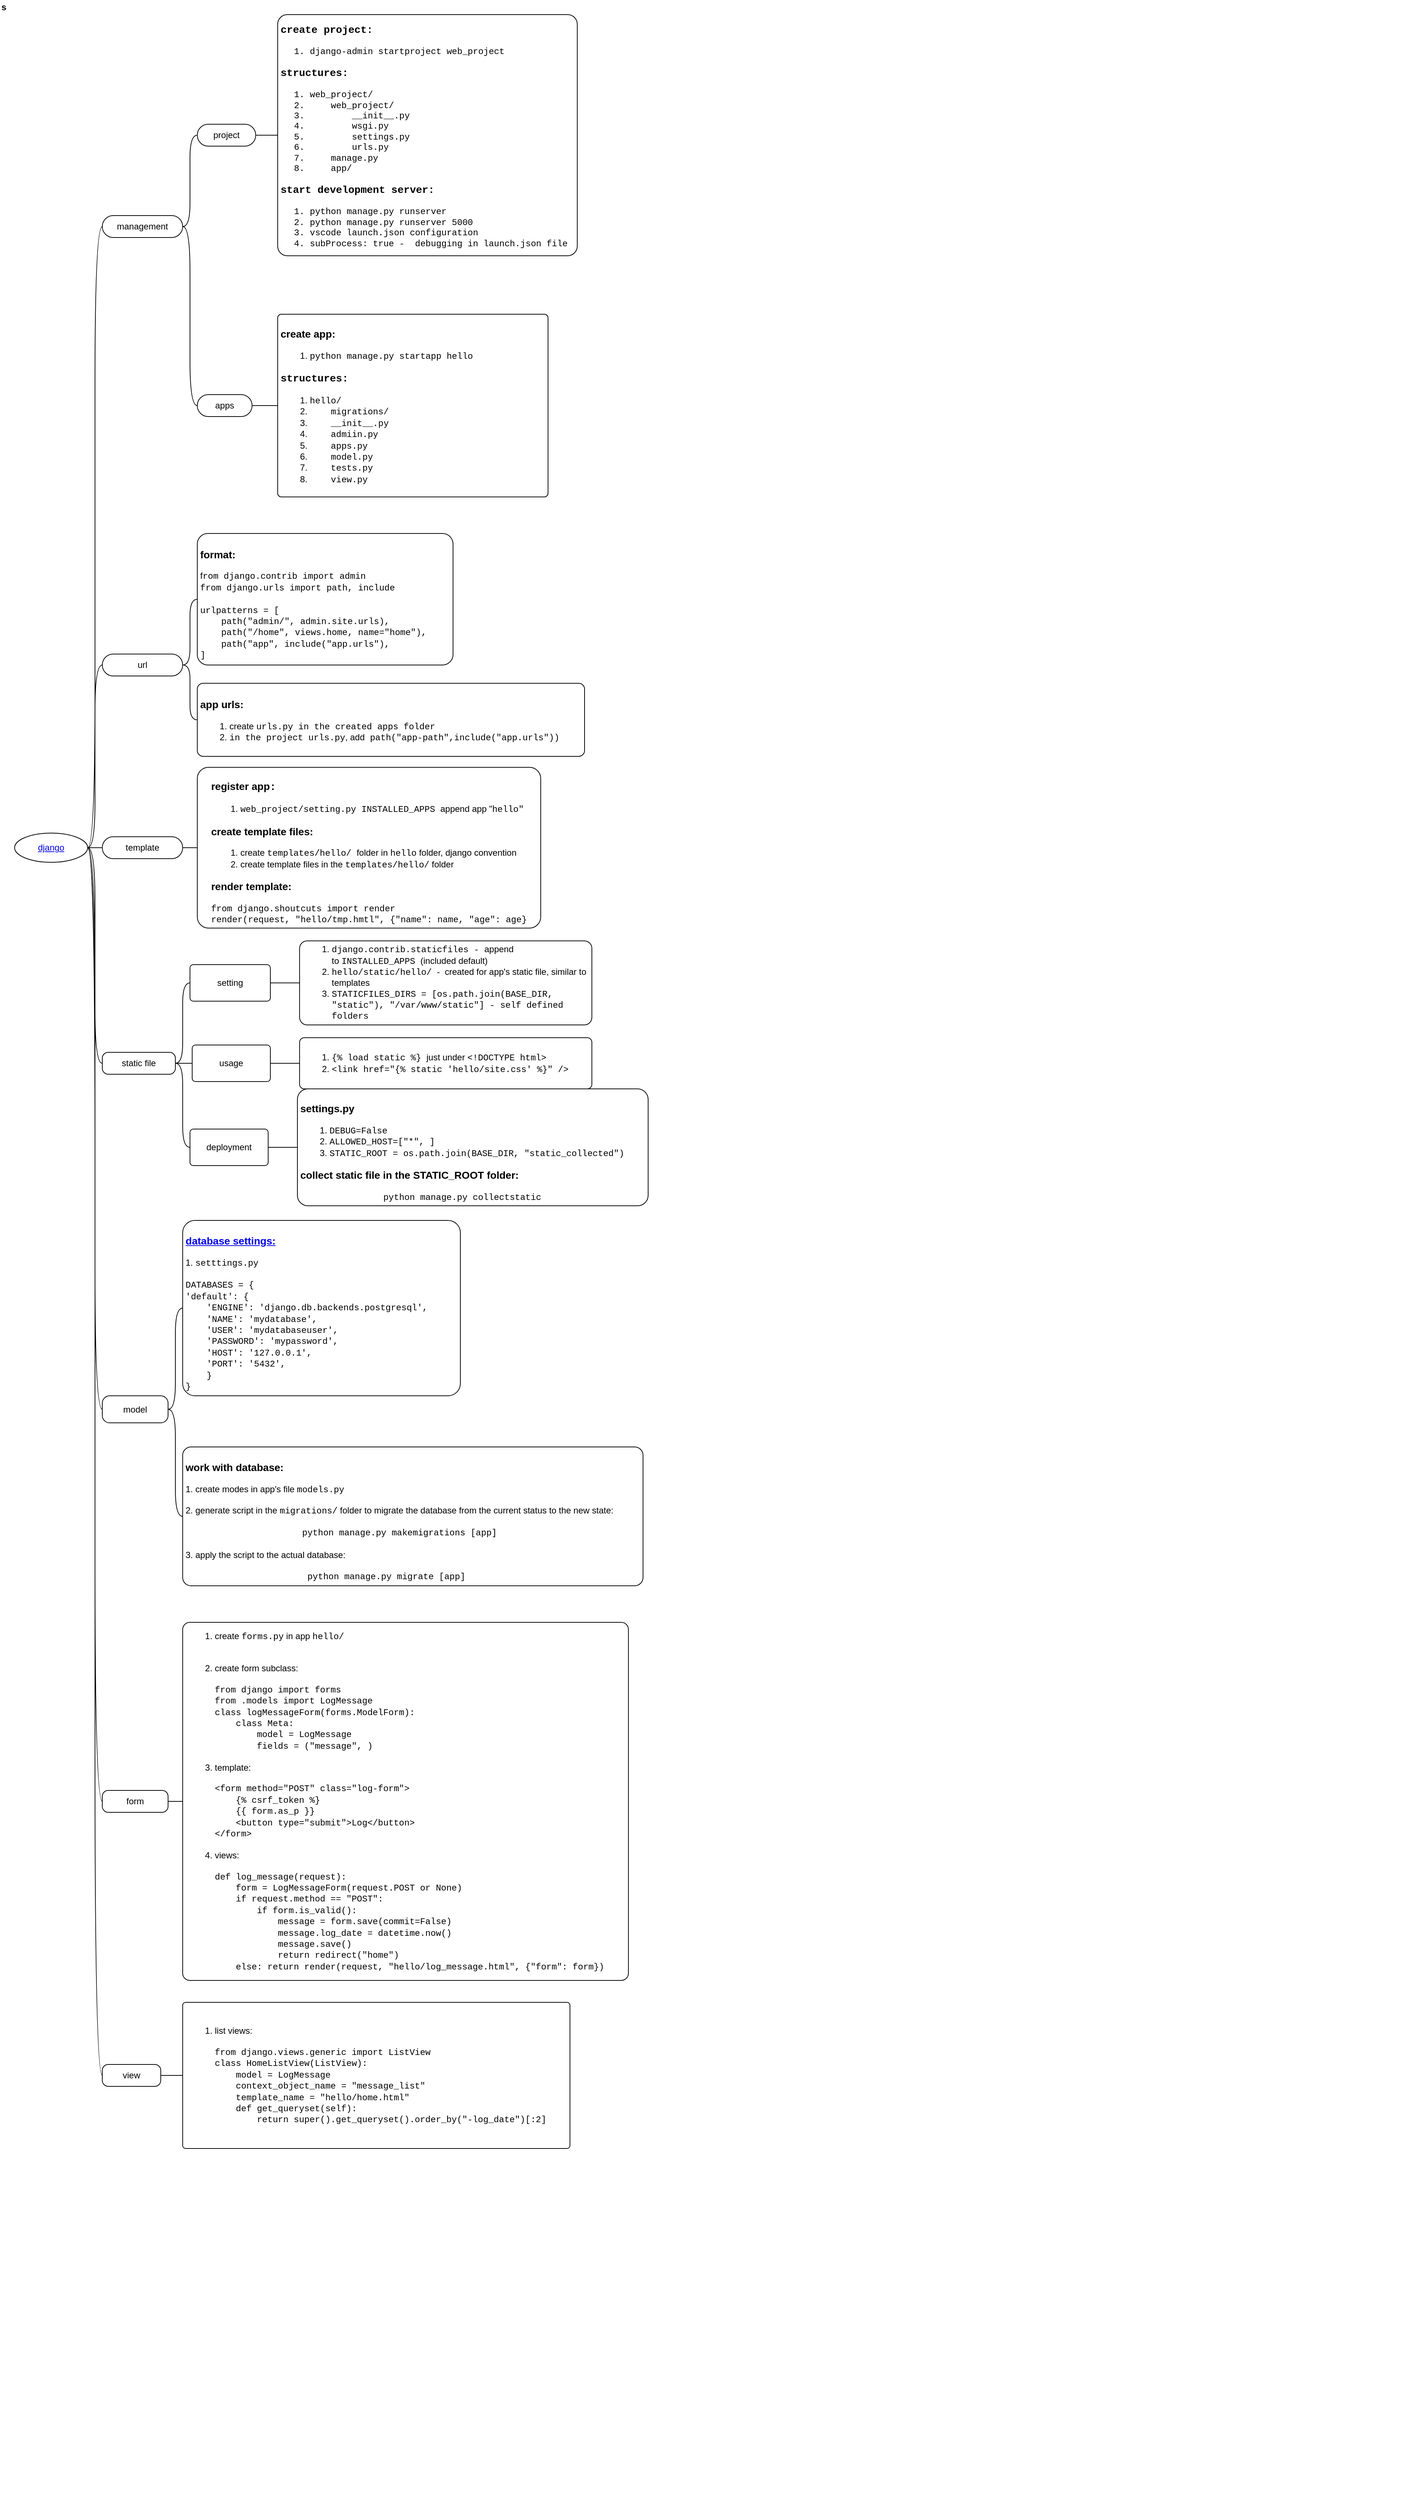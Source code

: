 <mxfile version="13.1.3" pages="4">
    <diagram id="M69t58L4IS4P6THLBtKI" name="django">
        <mxGraphModel dx="967" dy="1475" grid="1" gridSize="10" guides="1" tooltips="1" connect="1" arrows="1" fold="1" page="1" pageScale="1" pageWidth="827" pageHeight="1169" math="0" shadow="0">
            <root>
                <mxCell id="ra_4u8bDI7FsC3nfDdiC-0"/>
                <mxCell id="ra_4u8bDI7FsC3nfDdiC-1" parent="ra_4u8bDI7FsC3nfDdiC-0"/>
                <mxCell id="ra_4u8bDI7FsC3nfDdiC-2" value="s" style="swimlane;html=1;startSize=20;horizontal=1;containerType=tree;strokeColor=none;fillColor=none;whiteSpace=wrap;align=left;" parent="ra_4u8bDI7FsC3nfDdiC-1" vertex="1">
                    <mxGeometry x="10" y="-10" width="1930" height="3420" as="geometry"/>
                </mxCell>
                <mxCell id="ra_4u8bDI7FsC3nfDdiC-3" value="" style="edgeStyle=entityRelationEdgeStyle;startArrow=none;endArrow=none;segment=10;curved=1;" parent="ra_4u8bDI7FsC3nfDdiC-2" source="ra_4u8bDI7FsC3nfDdiC-7" target="ra_4u8bDI7FsC3nfDdiC-8" edge="1">
                    <mxGeometry relative="1" as="geometry"/>
                </mxCell>
                <mxCell id="ra_4u8bDI7FsC3nfDdiC-7" value="&lt;a href=&quot;https://www.djangoproject.com/&quot;&gt;django&lt;/a&gt;" style="ellipse;whiteSpace=wrap;html=1;align=center;treeFolding=1;treeMoving=1;newEdgeStyle={&quot;edgeStyle&quot;:&quot;entityRelationEdgeStyle&quot;,&quot;startArrow&quot;:&quot;none&quot;,&quot;endArrow&quot;:&quot;none&quot;,&quot;segment&quot;:10,&quot;curved&quot;:1};" parent="ra_4u8bDI7FsC3nfDdiC-2" vertex="1">
                    <mxGeometry x="20" y="1140" width="100" height="40" as="geometry"/>
                </mxCell>
                <mxCell id="ra_4u8bDI7FsC3nfDdiC-8" value="management" style="whiteSpace=wrap;html=1;rounded=1;arcSize=50;align=center;verticalAlign=middle;strokeWidth=1;autosize=1;spacing=4;treeFolding=1;treeMoving=1;newEdgeStyle={&quot;edgeStyle&quot;:&quot;entityRelationEdgeStyle&quot;,&quot;startArrow&quot;:&quot;none&quot;,&quot;endArrow&quot;:&quot;none&quot;,&quot;segment&quot;:10,&quot;curved&quot;:1};" parent="ra_4u8bDI7FsC3nfDdiC-2" vertex="1">
                    <mxGeometry x="140" y="295" width="110" height="30" as="geometry"/>
                </mxCell>
                <mxCell id="qcwrLH1Dof33v1OUKWGm-0" value="" style="edgeStyle=entityRelationEdgeStyle;startArrow=none;endArrow=none;segment=10;curved=1;" parent="ra_4u8bDI7FsC3nfDdiC-2" source="ra_4u8bDI7FsC3nfDdiC-8" target="qcwrLH1Dof33v1OUKWGm-1" edge="1">
                    <mxGeometry relative="1" as="geometry">
                        <mxPoint x="150" y="90" as="sourcePoint"/>
                    </mxGeometry>
                </mxCell>
                <mxCell id="qcwrLH1Dof33v1OUKWGm-1" value="project" style="whiteSpace=wrap;html=1;rounded=1;arcSize=50;align=center;verticalAlign=middle;strokeWidth=1;autosize=1;spacing=4;treeFolding=1;treeMoving=1;newEdgeStyle={&quot;edgeStyle&quot;:&quot;entityRelationEdgeStyle&quot;,&quot;startArrow&quot;:&quot;none&quot;,&quot;endArrow&quot;:&quot;none&quot;,&quot;segment&quot;:10,&quot;curved&quot;:1};" parent="ra_4u8bDI7FsC3nfDdiC-2" vertex="1">
                    <mxGeometry x="270" y="170" width="80" height="30" as="geometry"/>
                </mxCell>
                <mxCell id="qcwrLH1Dof33v1OUKWGm-2" value="" style="edgeStyle=entityRelationEdgeStyle;startArrow=none;endArrow=none;segment=10;curved=1;" parent="ra_4u8bDI7FsC3nfDdiC-2" source="qcwrLH1Dof33v1OUKWGm-1" target="qcwrLH1Dof33v1OUKWGm-3" edge="1">
                    <mxGeometry relative="1" as="geometry">
                        <mxPoint x="280" y="65" as="sourcePoint"/>
                    </mxGeometry>
                </mxCell>
                <mxCell id="qcwrLH1Dof33v1OUKWGm-3" value="&lt;h3&gt;&lt;font face=&quot;Courier New&quot;&gt;create project:&lt;/font&gt;&lt;/h3&gt;&lt;font face=&quot;Courier New&quot;&gt;&lt;ol&gt;&lt;li&gt;&lt;font face=&quot;Courier New&quot;&gt;django-admin startproject web_project&lt;/font&gt;&lt;/li&gt;&lt;/ol&gt;&lt;h3&gt;structures:&lt;/h3&gt;&lt;div&gt;&lt;ol&gt;&lt;li&gt;&lt;font face=&quot;Courier New&quot;&gt;&lt;div&gt;web_project/&lt;/div&gt;&lt;/font&gt;&lt;/li&gt;&lt;li&gt;&lt;div&gt;&amp;nbsp; &amp;nbsp; web_project/&lt;/div&gt;&lt;/li&gt;&lt;li&gt;&lt;div&gt;&amp;nbsp; &amp;nbsp; &amp;nbsp; &amp;nbsp; __init__.py&lt;/div&gt;&lt;/li&gt;&lt;li&gt;&lt;div&gt;&amp;nbsp; &amp;nbsp; &amp;nbsp; &amp;nbsp; wsgi.py&lt;/div&gt;&lt;/li&gt;&lt;li&gt;&lt;div&gt;&amp;nbsp; &amp;nbsp; &amp;nbsp; &amp;nbsp; settings.py&lt;/div&gt;&lt;/li&gt;&lt;li&gt;&lt;div&gt;&amp;nbsp; &amp;nbsp; &amp;nbsp; &amp;nbsp; urls.py&lt;/div&gt;&lt;/li&gt;&lt;li&gt;&lt;div&gt;&amp;nbsp; &amp;nbsp; manage.py&lt;/div&gt;&lt;/li&gt;&lt;li&gt;&lt;div&gt;&amp;nbsp; &amp;nbsp; app/&lt;/div&gt;&lt;/li&gt;&lt;/ol&gt;&lt;h3&gt;start development server:&lt;/h3&gt;&lt;/div&gt;&lt;div&gt;&lt;ol&gt;&lt;li&gt;&lt;font face=&quot;Courier New&quot;&gt;&lt;div&gt;python manage.py runserver&lt;/div&gt;&lt;/font&gt;&lt;/li&gt;&lt;li&gt;&lt;div&gt;python manage.py runserver 5000&lt;/div&gt;&lt;/li&gt;&lt;li&gt;&lt;div&gt;vscode launch.json configuration&lt;/div&gt;&lt;/li&gt;&lt;li&gt;&lt;div&gt;subProcess: true -&amp;nbsp; debugging in launch.json file&lt;br&gt;&lt;/div&gt;&lt;/li&gt;&lt;/ol&gt;&lt;/div&gt;&lt;/font&gt;" style="whiteSpace=wrap;html=1;rounded=1;arcSize=4;align=left;verticalAlign=middle;strokeWidth=1;autosize=1;spacing=4;treeFolding=1;treeMoving=1;newEdgeStyle={&quot;edgeStyle&quot;:&quot;entityRelationEdgeStyle&quot;,&quot;startArrow&quot;:&quot;none&quot;,&quot;endArrow&quot;:&quot;none&quot;,&quot;segment&quot;:10,&quot;curved&quot;:1};" parent="ra_4u8bDI7FsC3nfDdiC-2" vertex="1">
                    <mxGeometry x="380" y="20" width="410" height="330" as="geometry"/>
                </mxCell>
                <mxCell id="ytSoNRwtpomNZAQt6G3V-0" value="" style="edgeStyle=entityRelationEdgeStyle;startArrow=none;endArrow=none;segment=10;curved=1;" parent="ra_4u8bDI7FsC3nfDdiC-2" source="ra_4u8bDI7FsC3nfDdiC-8" target="ytSoNRwtpomNZAQt6G3V-1" edge="1">
                    <mxGeometry relative="1" as="geometry">
                        <mxPoint x="280" y="155" as="sourcePoint"/>
                    </mxGeometry>
                </mxCell>
                <mxCell id="ytSoNRwtpomNZAQt6G3V-1" value="apps" style="whiteSpace=wrap;html=1;rounded=1;arcSize=50;align=center;verticalAlign=middle;strokeWidth=1;autosize=1;spacing=4;treeFolding=1;treeMoving=1;newEdgeStyle={&quot;edgeStyle&quot;:&quot;entityRelationEdgeStyle&quot;,&quot;startArrow&quot;:&quot;none&quot;,&quot;endArrow&quot;:&quot;none&quot;,&quot;segment&quot;:10,&quot;curved&quot;:1};" parent="ra_4u8bDI7FsC3nfDdiC-2" vertex="1">
                    <mxGeometry x="270" y="540" width="75" height="30" as="geometry"/>
                </mxCell>
                <mxCell id="ytSoNRwtpomNZAQt6G3V-22" value="" style="edgeStyle=entityRelationEdgeStyle;startArrow=none;endArrow=none;segment=10;curved=1;" parent="ra_4u8bDI7FsC3nfDdiC-2" source="ytSoNRwtpomNZAQt6G3V-1" target="ytSoNRwtpomNZAQt6G3V-23" edge="1">
                    <mxGeometry relative="1" as="geometry">
                        <mxPoint x="290" y="280" as="sourcePoint"/>
                    </mxGeometry>
                </mxCell>
                <mxCell id="ytSoNRwtpomNZAQt6G3V-23" value="&lt;h3&gt;create app:&lt;/h3&gt;&lt;div&gt;&lt;ol&gt;&lt;li&gt;&lt;font face=&quot;Courier New&quot;&gt;python manage.py startapp hello&lt;/font&gt;&lt;/li&gt;&lt;/ol&gt;&lt;h3&gt;&lt;font face=&quot;Courier New&quot;&gt;structures:&lt;/font&gt;&lt;/h3&gt;&lt;/div&gt;&lt;div&gt;&lt;ol&gt;&lt;li&gt;&lt;font face=&quot;Courier New&quot;&gt;hello/&lt;/font&gt;&lt;/li&gt;&lt;li&gt;&lt;font face=&quot;Courier New&quot;&gt;&amp;nbsp; &amp;nbsp; migrations/&lt;/font&gt;&lt;/li&gt;&lt;li&gt;&lt;font face=&quot;Courier New&quot;&gt;&amp;nbsp; &amp;nbsp; __init__.py&lt;/font&gt;&lt;/li&gt;&lt;li&gt;&lt;font face=&quot;Courier New&quot;&gt;&amp;nbsp; &amp;nbsp; admiin.py&lt;/font&gt;&lt;/li&gt;&lt;li&gt;&lt;font face=&quot;Courier New&quot;&gt;&amp;nbsp; &amp;nbsp; apps.py&lt;/font&gt;&lt;/li&gt;&lt;li&gt;&lt;font face=&quot;Courier New&quot;&gt;&amp;nbsp; &amp;nbsp; model.py&lt;/font&gt;&lt;/li&gt;&lt;li&gt;&lt;font face=&quot;Courier New&quot;&gt;&amp;nbsp; &amp;nbsp; tests.py&lt;/font&gt;&lt;/li&gt;&lt;li&gt;&lt;font face=&quot;Courier New&quot;&gt;&amp;nbsp; &amp;nbsp; view.py&lt;/font&gt;&lt;/li&gt;&lt;/ol&gt;&lt;/div&gt;" style="whiteSpace=wrap;html=1;rounded=1;arcSize=2;align=left;verticalAlign=middle;strokeWidth=1;autosize=1;spacing=4;treeFolding=1;treeMoving=1;newEdgeStyle={&quot;edgeStyle&quot;:&quot;entityRelationEdgeStyle&quot;,&quot;startArrow&quot;:&quot;none&quot;,&quot;endArrow&quot;:&quot;none&quot;,&quot;segment&quot;:10,&quot;curved&quot;:1};" parent="ra_4u8bDI7FsC3nfDdiC-2" vertex="1">
                    <mxGeometry x="380" y="430" width="370" height="250" as="geometry"/>
                </mxCell>
                <mxCell id="ytSoNRwtpomNZAQt6G3V-24" value="" style="edgeStyle=entityRelationEdgeStyle;startArrow=none;endArrow=none;segment=10;curved=1;" parent="ra_4u8bDI7FsC3nfDdiC-2" source="ra_4u8bDI7FsC3nfDdiC-7" target="ytSoNRwtpomNZAQt6G3V-25" edge="1">
                    <mxGeometry relative="1" as="geometry">
                        <mxPoint x="160" y="350" as="sourcePoint"/>
                    </mxGeometry>
                </mxCell>
                <mxCell id="ytSoNRwtpomNZAQt6G3V-25" value="url" style="whiteSpace=wrap;html=1;rounded=1;arcSize=50;align=center;verticalAlign=middle;strokeWidth=1;autosize=1;spacing=4;treeFolding=1;treeMoving=1;newEdgeStyle={&quot;edgeStyle&quot;:&quot;entityRelationEdgeStyle&quot;,&quot;startArrow&quot;:&quot;none&quot;,&quot;endArrow&quot;:&quot;none&quot;,&quot;segment&quot;:10,&quot;curved&quot;:1};" parent="ra_4u8bDI7FsC3nfDdiC-2" vertex="1">
                    <mxGeometry x="140" y="895" width="110" height="30" as="geometry"/>
                </mxCell>
                <mxCell id="ytSoNRwtpomNZAQt6G3V-26" value="" style="edgeStyle=entityRelationEdgeStyle;startArrow=none;endArrow=none;segment=10;curved=1;" parent="ra_4u8bDI7FsC3nfDdiC-2" source="ytSoNRwtpomNZAQt6G3V-25" target="ytSoNRwtpomNZAQt6G3V-27" edge="1">
                    <mxGeometry relative="1" as="geometry">
                        <mxPoint x="160" y="505" as="sourcePoint"/>
                    </mxGeometry>
                </mxCell>
                <mxCell id="ytSoNRwtpomNZAQt6G3V-27" value="&lt;h3&gt;format:&lt;/h3&gt;&lt;div&gt;f&lt;font face=&quot;Courier New&quot;&gt;rom django.contrib import admin&lt;/font&gt;&lt;/div&gt;&lt;div&gt;&lt;font face=&quot;Courier New&quot;&gt;from django.urls import path, include&lt;/font&gt;&lt;/div&gt;&lt;div&gt;&lt;font face=&quot;Courier New&quot;&gt;&lt;br&gt;&lt;/font&gt;&lt;/div&gt;&lt;div&gt;&lt;font face=&quot;Courier New&quot;&gt;urlpatterns = [&lt;/font&gt;&lt;/div&gt;&lt;div&gt;&lt;font face=&quot;Courier New&quot;&gt;&amp;nbsp; &amp;nbsp; path(&quot;admin/&quot;, admin.site.urls),&lt;/font&gt;&lt;/div&gt;&lt;div&gt;&lt;font face=&quot;Courier New&quot;&gt;&amp;nbsp; &amp;nbsp; path(&quot;/home&quot;, views.home, name=&quot;home&quot;),&lt;/font&gt;&lt;/div&gt;&lt;div&gt;&lt;font face=&quot;Courier New&quot;&gt;&amp;nbsp; &amp;nbsp; path(&quot;app&quot;, include(&quot;app.urls&quot;),&lt;/font&gt;&lt;/div&gt;&lt;div&gt;&lt;font face=&quot;Courier New&quot;&gt;]&lt;/font&gt;&lt;/div&gt;" style="whiteSpace=wrap;html=1;rounded=1;arcSize=8;align=left;verticalAlign=middle;strokeWidth=1;autosize=1;spacing=4;treeFolding=1;treeMoving=1;newEdgeStyle={&quot;edgeStyle&quot;:&quot;entityRelationEdgeStyle&quot;,&quot;startArrow&quot;:&quot;none&quot;,&quot;endArrow&quot;:&quot;none&quot;,&quot;segment&quot;:10,&quot;curved&quot;:1};" parent="ra_4u8bDI7FsC3nfDdiC-2" vertex="1">
                    <mxGeometry x="270" y="730" width="350" height="180" as="geometry"/>
                </mxCell>
                <mxCell id="ytSoNRwtpomNZAQt6G3V-28" value="" style="edgeStyle=entityRelationEdgeStyle;startArrow=none;endArrow=none;segment=10;curved=1;" parent="ra_4u8bDI7FsC3nfDdiC-2" source="ytSoNRwtpomNZAQt6G3V-25" target="ytSoNRwtpomNZAQt6G3V-29" edge="1">
                    <mxGeometry relative="1" as="geometry">
                        <mxPoint x="230" y="665" as="sourcePoint"/>
                    </mxGeometry>
                </mxCell>
                <mxCell id="ytSoNRwtpomNZAQt6G3V-29" value="&lt;h3&gt;app urls:&lt;/h3&gt;&lt;div&gt;&lt;ol&gt;&lt;li&gt;create &lt;font face=&quot;Courier New&quot;&gt;urls.py in the created apps folder&lt;/font&gt;&lt;/li&gt;&lt;li&gt;&lt;font face=&quot;Courier New&quot;&gt;in the project urls.py&lt;/font&gt;, add&lt;font face=&quot;Courier New&quot;&gt; path(&quot;app-path&quot;,include(&quot;app.urls&quot;))&lt;/font&gt;&lt;/li&gt;&lt;/ol&gt;&lt;/div&gt;" style="whiteSpace=wrap;html=1;rounded=1;arcSize=8;align=left;verticalAlign=middle;strokeWidth=1;autosize=1;spacing=4;treeFolding=1;treeMoving=1;newEdgeStyle={&quot;edgeStyle&quot;:&quot;entityRelationEdgeStyle&quot;,&quot;startArrow&quot;:&quot;none&quot;,&quot;endArrow&quot;:&quot;none&quot;,&quot;segment&quot;:10,&quot;curved&quot;:1};" parent="ra_4u8bDI7FsC3nfDdiC-2" vertex="1">
                    <mxGeometry x="270" y="935" width="530" height="100" as="geometry"/>
                </mxCell>
                <mxCell id="X1pdC5deUGPAKXjMuTSz-0" value="" style="edgeStyle=entityRelationEdgeStyle;startArrow=none;endArrow=none;segment=10;curved=1;" parent="ra_4u8bDI7FsC3nfDdiC-2" source="ra_4u8bDI7FsC3nfDdiC-7" target="X1pdC5deUGPAKXjMuTSz-1" edge="1">
                    <mxGeometry relative="1" as="geometry">
                        <mxPoint x="130" y="475" as="sourcePoint"/>
                    </mxGeometry>
                </mxCell>
                <mxCell id="X1pdC5deUGPAKXjMuTSz-1" value="template" style="whiteSpace=wrap;html=1;rounded=1;arcSize=50;align=center;verticalAlign=middle;strokeWidth=1;autosize=1;spacing=4;treeFolding=1;treeMoving=1;newEdgeStyle={&quot;edgeStyle&quot;:&quot;entityRelationEdgeStyle&quot;,&quot;startArrow&quot;:&quot;none&quot;,&quot;endArrow&quot;:&quot;none&quot;,&quot;segment&quot;:10,&quot;curved&quot;:1};" parent="ra_4u8bDI7FsC3nfDdiC-2" vertex="1">
                    <mxGeometry x="140" y="1145" width="110" height="30" as="geometry"/>
                </mxCell>
                <mxCell id="X1pdC5deUGPAKXjMuTSz-2" value="" style="edgeStyle=entityRelationEdgeStyle;startArrow=none;endArrow=none;segment=10;curved=1;" parent="ra_4u8bDI7FsC3nfDdiC-2" source="X1pdC5deUGPAKXjMuTSz-1" target="X1pdC5deUGPAKXjMuTSz-3" edge="1">
                    <mxGeometry relative="1" as="geometry">
                        <mxPoint x="130" y="475" as="sourcePoint"/>
                    </mxGeometry>
                </mxCell>
                <mxCell id="X1pdC5deUGPAKXjMuTSz-3" value="&lt;div style=&quot;text-align: left&quot;&gt;&lt;h3&gt;register app&lt;font face=&quot;Courier New&quot;&gt;:&lt;/font&gt;&lt;/h3&gt;&lt;/div&gt;&lt;div style=&quot;text-align: left&quot;&gt;&lt;ol&gt;&lt;li&gt;&lt;font face=&quot;Courier New&quot;&gt;web_project/setting.py INSTALLED_APPS&amp;nbsp;&lt;/font&gt;append&amp;nbsp;app &quot;&lt;font face=&quot;Courier New&quot;&gt;hello&quot;&lt;/font&gt;&lt;/li&gt;&lt;/ol&gt;&lt;h3&gt;create template files:&lt;/h3&gt;&lt;ol&gt;&lt;li&gt;create &lt;font face=&quot;Courier New&quot;&gt;templates/hello/ &lt;/font&gt;folder in &lt;font face=&quot;Courier New&quot;&gt;hello&lt;/font&gt;&amp;nbsp;folder, django convention&lt;/li&gt;&lt;li&gt;create template files in the &lt;font face=&quot;Courier New&quot;&gt;templates/hello/&lt;/font&gt;&amp;nbsp;folder&lt;/li&gt;&lt;/ol&gt;&lt;h3&gt;render template:&lt;/h3&gt;&lt;div&gt;&lt;font face=&quot;Courier New&quot;&gt;from django.shoutcuts import render&lt;/font&gt;&lt;/div&gt;&lt;div&gt;&lt;font face=&quot;Courier New&quot;&gt;render(request, &quot;hello/tmp.hmtl&quot;, {&quot;name&quot;: name, &quot;age&quot;: age}&lt;/font&gt;&lt;/div&gt;&lt;/div&gt;" style="whiteSpace=wrap;html=1;rounded=1;arcSize=7;align=center;verticalAlign=middle;strokeWidth=1;autosize=1;spacing=4;treeFolding=1;treeMoving=1;newEdgeStyle={&quot;edgeStyle&quot;:&quot;entityRelationEdgeStyle&quot;,&quot;startArrow&quot;:&quot;none&quot;,&quot;endArrow&quot;:&quot;none&quot;,&quot;segment&quot;:10,&quot;curved&quot;:1};" parent="ra_4u8bDI7FsC3nfDdiC-2" vertex="1">
                    <mxGeometry x="270" y="1050" width="470" height="220" as="geometry"/>
                </mxCell>
                <mxCell id="X1pdC5deUGPAKXjMuTSz-4" value="" style="edgeStyle=entityRelationEdgeStyle;startArrow=none;endArrow=none;segment=10;curved=1;" parent="ra_4u8bDI7FsC3nfDdiC-2" source="ra_4u8bDI7FsC3nfDdiC-7" target="X1pdC5deUGPAKXjMuTSz-5" edge="1">
                    <mxGeometry relative="1" as="geometry">
                        <mxPoint x="130" y="640" as="sourcePoint"/>
                    </mxGeometry>
                </mxCell>
                <mxCell id="X1pdC5deUGPAKXjMuTSz-5" value="static file" style="whiteSpace=wrap;html=1;rounded=1;arcSize=27;align=center;verticalAlign=middle;strokeWidth=1;autosize=1;spacing=4;treeFolding=1;treeMoving=1;newEdgeStyle={&quot;edgeStyle&quot;:&quot;entityRelationEdgeStyle&quot;,&quot;startArrow&quot;:&quot;none&quot;,&quot;endArrow&quot;:&quot;none&quot;,&quot;segment&quot;:10,&quot;curved&quot;:1};" parent="ra_4u8bDI7FsC3nfDdiC-2" vertex="1">
                    <mxGeometry x="140" y="1440" width="100" height="30" as="geometry"/>
                </mxCell>
                <mxCell id="X1pdC5deUGPAKXjMuTSz-6" value="" style="edgeStyle=entityRelationEdgeStyle;startArrow=none;endArrow=none;segment=10;curved=1;" parent="ra_4u8bDI7FsC3nfDdiC-2" source="X1pdC5deUGPAKXjMuTSz-5" target="X1pdC5deUGPAKXjMuTSz-7" edge="1">
                    <mxGeometry relative="1" as="geometry">
                        <mxPoint x="130" y="640" as="sourcePoint"/>
                    </mxGeometry>
                </mxCell>
                <mxCell id="X1pdC5deUGPAKXjMuTSz-7" value="&lt;p&gt;setting&lt;/p&gt;" style="whiteSpace=wrap;html=1;rounded=1;arcSize=9;align=center;verticalAlign=middle;strokeWidth=1;autosize=1;spacing=4;treeFolding=1;treeMoving=1;newEdgeStyle={&quot;edgeStyle&quot;:&quot;entityRelationEdgeStyle&quot;,&quot;startArrow&quot;:&quot;none&quot;,&quot;endArrow&quot;:&quot;none&quot;,&quot;segment&quot;:10,&quot;curved&quot;:1};" parent="ra_4u8bDI7FsC3nfDdiC-2" vertex="1">
                    <mxGeometry x="260" y="1320" width="110" height="50" as="geometry"/>
                </mxCell>
                <mxCell id="X1pdC5deUGPAKXjMuTSz-8" value="" style="edgeStyle=entityRelationEdgeStyle;startArrow=none;endArrow=none;segment=10;curved=1;" parent="ra_4u8bDI7FsC3nfDdiC-2" source="X1pdC5deUGPAKXjMuTSz-5" target="X1pdC5deUGPAKXjMuTSz-9" edge="1">
                    <mxGeometry relative="1" as="geometry">
                        <mxPoint x="240" y="1435" as="sourcePoint"/>
                    </mxGeometry>
                </mxCell>
                <mxCell id="X1pdC5deUGPAKXjMuTSz-9" value="&lt;p&gt;usage&lt;/p&gt;" style="whiteSpace=wrap;html=1;rounded=1;arcSize=9;align=center;verticalAlign=middle;strokeWidth=1;autosize=1;spacing=4;treeFolding=1;treeMoving=1;newEdgeStyle={&quot;edgeStyle&quot;:&quot;entityRelationEdgeStyle&quot;,&quot;startArrow&quot;:&quot;none&quot;,&quot;endArrow&quot;:&quot;none&quot;,&quot;segment&quot;:10,&quot;curved&quot;:1};" parent="ra_4u8bDI7FsC3nfDdiC-2" vertex="1">
                    <mxGeometry x="263" y="1430" width="107" height="50" as="geometry"/>
                </mxCell>
                <mxCell id="X1pdC5deUGPAKXjMuTSz-10" value="" style="edgeStyle=entityRelationEdgeStyle;startArrow=none;endArrow=none;segment=10;curved=1;" parent="ra_4u8bDI7FsC3nfDdiC-2" source="X1pdC5deUGPAKXjMuTSz-5" target="X1pdC5deUGPAKXjMuTSz-11" edge="1">
                    <mxGeometry relative="1" as="geometry">
                        <mxPoint x="240" y="1435" as="sourcePoint"/>
                    </mxGeometry>
                </mxCell>
                <mxCell id="X1pdC5deUGPAKXjMuTSz-11" value="&lt;p&gt;deployment&lt;/p&gt;" style="whiteSpace=wrap;html=1;rounded=1;arcSize=9;align=center;verticalAlign=middle;strokeWidth=1;autosize=1;spacing=4;treeFolding=1;treeMoving=1;newEdgeStyle={&quot;edgeStyle&quot;:&quot;entityRelationEdgeStyle&quot;,&quot;startArrow&quot;:&quot;none&quot;,&quot;endArrow&quot;:&quot;none&quot;,&quot;segment&quot;:10,&quot;curved&quot;:1};" parent="ra_4u8bDI7FsC3nfDdiC-2" vertex="1">
                    <mxGeometry x="260" y="1545" width="107" height="50" as="geometry"/>
                </mxCell>
                <mxCell id="X1pdC5deUGPAKXjMuTSz-12" value="" style="edgeStyle=entityRelationEdgeStyle;startArrow=none;endArrow=none;segment=10;curved=1;" parent="ra_4u8bDI7FsC3nfDdiC-2" source="X1pdC5deUGPAKXjMuTSz-9" target="X1pdC5deUGPAKXjMuTSz-13" edge="1">
                    <mxGeometry relative="1" as="geometry">
                        <mxPoint x="240" y="1435" as="sourcePoint"/>
                    </mxGeometry>
                </mxCell>
                <mxCell id="X1pdC5deUGPAKXjMuTSz-13" value="&lt;div&gt;&lt;ol&gt;&lt;li&gt;&lt;font face=&quot;Courier New&quot;&gt;{% load static %} &lt;/font&gt;just under &lt;font face=&quot;Courier New&quot;&gt;&amp;lt;!DOCTYPE html&amp;gt;&lt;/font&gt;&lt;/li&gt;&lt;li&gt;&lt;font face=&quot;Courier New&quot;&gt;&amp;lt;link href=&quot;{% static 'hello/site.css' %}&quot; /&amp;gt;&lt;/font&gt;&lt;/li&gt;&lt;/ol&gt;&lt;/div&gt;" style="whiteSpace=wrap;html=1;rounded=1;arcSize=9;align=left;verticalAlign=middle;strokeWidth=1;autosize=1;spacing=4;treeFolding=1;treeMoving=1;newEdgeStyle={&quot;edgeStyle&quot;:&quot;entityRelationEdgeStyle&quot;,&quot;startArrow&quot;:&quot;none&quot;,&quot;endArrow&quot;:&quot;none&quot;,&quot;segment&quot;:10,&quot;curved&quot;:1};" parent="ra_4u8bDI7FsC3nfDdiC-2" vertex="1">
                    <mxGeometry x="410" y="1420" width="400" height="70" as="geometry"/>
                </mxCell>
                <mxCell id="X1pdC5deUGPAKXjMuTSz-14" value="" style="edgeStyle=entityRelationEdgeStyle;startArrow=none;endArrow=none;segment=10;curved=1;" parent="ra_4u8bDI7FsC3nfDdiC-2" source="X1pdC5deUGPAKXjMuTSz-7" target="X1pdC5deUGPAKXjMuTSz-15" edge="1">
                    <mxGeometry relative="1" as="geometry">
                        <mxPoint x="240" y="1435" as="sourcePoint"/>
                    </mxGeometry>
                </mxCell>
                <mxCell id="X1pdC5deUGPAKXjMuTSz-15" value="&lt;div&gt;&lt;ol&gt;&lt;li&gt;&lt;font face=&quot;Courier New&quot;&gt;django.contrib.staticfiles -&amp;nbsp;&lt;/font&gt;append to&amp;nbsp;&lt;font face=&quot;Courier New&quot;&gt;INSTALLED_APPS&amp;nbsp;&lt;/font&gt;(included default)&lt;/li&gt;&lt;li&gt;&lt;font face=&quot;Courier New&quot;&gt;hello/static/hello/ &lt;/font&gt;-&amp;nbsp; created for app's static file, similar to templates&lt;/li&gt;&lt;li&gt;&lt;font face=&quot;Courier New&quot;&gt;STATICFILES_DIRS = [os.path.join(BASE_DIR, &quot;static&quot;), &quot;/var/www/static&quot;] - self defined folders&lt;/font&gt;&lt;/li&gt;&lt;/ol&gt;&lt;/div&gt;" style="whiteSpace=wrap;html=1;rounded=1;arcSize=9;align=left;verticalAlign=middle;strokeWidth=1;autosize=1;spacing=4;treeFolding=1;treeMoving=1;newEdgeStyle={&quot;edgeStyle&quot;:&quot;entityRelationEdgeStyle&quot;,&quot;startArrow&quot;:&quot;none&quot;,&quot;endArrow&quot;:&quot;none&quot;,&quot;segment&quot;:10,&quot;curved&quot;:1};" parent="ra_4u8bDI7FsC3nfDdiC-2" vertex="1">
                    <mxGeometry x="410" y="1287.5" width="400" height="115" as="geometry"/>
                </mxCell>
                <mxCell id="X1pdC5deUGPAKXjMuTSz-16" value="" style="edgeStyle=entityRelationEdgeStyle;startArrow=none;endArrow=none;segment=10;curved=1;" parent="ra_4u8bDI7FsC3nfDdiC-2" source="X1pdC5deUGPAKXjMuTSz-11" target="X1pdC5deUGPAKXjMuTSz-17" edge="1">
                    <mxGeometry relative="1" as="geometry">
                        <mxPoint x="240" y="1435" as="sourcePoint"/>
                    </mxGeometry>
                </mxCell>
                <mxCell id="X1pdC5deUGPAKXjMuTSz-17" value="&lt;h3&gt;settings.py&lt;/h3&gt;&lt;ol&gt;&lt;li&gt;&lt;font face=&quot;Courier New&quot;&gt;DEBUG=False&lt;/font&gt;&lt;/li&gt;&lt;li&gt;&lt;font face=&quot;Courier New&quot;&gt;ALLOWED_HOST=[&quot;*&quot;, ]&lt;/font&gt;&lt;/li&gt;&lt;li&gt;&lt;font face=&quot;Courier New&quot;&gt;STATIC_ROOT = os.path.join(BASE_DIR, &quot;static_collected&quot;)&lt;/font&gt;&lt;/li&gt;&lt;/ol&gt;&lt;h3&gt;collect static file in the STATIC_ROOT folder:&lt;/h3&gt;&lt;div style=&quot;text-align: center&quot;&gt;&lt;font face=&quot;Courier New&quot;&gt;python manage.py collectstatic&lt;/font&gt;&lt;/div&gt;" style="whiteSpace=wrap;html=1;rounded=1;arcSize=9;align=left;verticalAlign=middle;strokeWidth=1;autosize=1;spacing=4;treeFolding=1;treeMoving=1;newEdgeStyle={&quot;edgeStyle&quot;:&quot;entityRelationEdgeStyle&quot;,&quot;startArrow&quot;:&quot;none&quot;,&quot;endArrow&quot;:&quot;none&quot;,&quot;segment&quot;:10,&quot;curved&quot;:1};" parent="ra_4u8bDI7FsC3nfDdiC-2" vertex="1">
                    <mxGeometry x="407" y="1490" width="480" height="160" as="geometry"/>
                </mxCell>
                <mxCell id="yF7hKcRo4U8W2PubGhhl-0" value="" style="edgeStyle=entityRelationEdgeStyle;startArrow=none;endArrow=none;segment=10;curved=1;" parent="ra_4u8bDI7FsC3nfDdiC-2" source="ra_4u8bDI7FsC3nfDdiC-7" target="yF7hKcRo4U8W2PubGhhl-1" edge="1">
                    <mxGeometry relative="1" as="geometry">
                        <mxPoint x="110" y="620" as="sourcePoint"/>
                    </mxGeometry>
                </mxCell>
                <mxCell id="yF7hKcRo4U8W2PubGhhl-1" value="model" style="whiteSpace=wrap;html=1;rounded=1;arcSize=27;align=center;verticalAlign=middle;strokeWidth=1;autosize=1;spacing=4;treeFolding=1;treeMoving=1;newEdgeStyle={&quot;edgeStyle&quot;:&quot;entityRelationEdgeStyle&quot;,&quot;startArrow&quot;:&quot;none&quot;,&quot;endArrow&quot;:&quot;none&quot;,&quot;segment&quot;:10,&quot;curved&quot;:1};" parent="ra_4u8bDI7FsC3nfDdiC-2" vertex="1">
                    <mxGeometry x="140" y="1910" width="90" height="37" as="geometry"/>
                </mxCell>
                <mxCell id="yF7hKcRo4U8W2PubGhhl-4" value="" style="edgeStyle=entityRelationEdgeStyle;startArrow=none;endArrow=none;segment=10;curved=1;" parent="ra_4u8bDI7FsC3nfDdiC-2" source="yF7hKcRo4U8W2PubGhhl-1" target="2DycOXoGKcfGrXr87efc-2" edge="1">
                    <mxGeometry relative="1" as="geometry">
                        <mxPoint x="110" y="620" as="sourcePoint"/>
                    </mxGeometry>
                </mxCell>
                <mxCell id="ZvUJS6QsBFvSWBnDJm8X-0" value="" style="edgeStyle=entityRelationEdgeStyle;startArrow=none;endArrow=none;segment=10;curved=1;" parent="ra_4u8bDI7FsC3nfDdiC-2" source="yF7hKcRo4U8W2PubGhhl-1" target="ZvUJS6QsBFvSWBnDJm8X-1" edge="1">
                    <mxGeometry relative="1" as="geometry">
                        <mxPoint x="110" y="620" as="sourcePoint"/>
                    </mxGeometry>
                </mxCell>
                <mxCell id="ZvUJS6QsBFvSWBnDJm8X-1" value="&lt;h3&gt;&lt;a href=&quot;data:page/id,362WACfgO4e56WKtvQ2p&quot;&gt;database settings:&lt;/a&gt;&lt;/h3&gt;&lt;div&gt;1. &lt;font face=&quot;Courier New&quot;&gt;setttings.py&lt;/font&gt;&lt;/div&gt;&lt;div&gt;&lt;font face=&quot;Courier New&quot;&gt;&lt;br&gt;&lt;/font&gt;&lt;/div&gt;&lt;div&gt;&lt;font face=&quot;Courier New&quot;&gt;DATABASES = {&amp;nbsp;&lt;/font&gt;&lt;/div&gt;&lt;div&gt;&lt;font face=&quot;Courier New&quot;&gt;'default': {&amp;nbsp;&lt;/font&gt;&lt;/div&gt;&lt;div&gt;&lt;font face=&quot;Courier New&quot;&gt;&amp;nbsp; &amp;nbsp; 'ENGINE': 'django.db.backends.postgresql',&amp;nbsp;&lt;/font&gt;&lt;/div&gt;&lt;div&gt;&lt;font face=&quot;Courier New&quot;&gt;&amp;nbsp; &amp;nbsp; 'NAME': 'mydatabase',&lt;/font&gt;&lt;/div&gt;&lt;div&gt;&lt;font face=&quot;Courier New&quot;&gt;&amp;nbsp; &amp;nbsp; 'USER': 'mydatabaseuser',&lt;/font&gt;&lt;/div&gt;&lt;div&gt;&lt;font face=&quot;Courier New&quot;&gt;&amp;nbsp; &amp;nbsp; 'PASSWORD': 'mypassword',&amp;nbsp;&lt;/font&gt;&lt;/div&gt;&lt;div&gt;&lt;font face=&quot;Courier New&quot;&gt;&amp;nbsp; &amp;nbsp; 'HOST': '127.0.0.1',&amp;nbsp;&lt;/font&gt;&lt;/div&gt;&lt;div&gt;&lt;font face=&quot;Courier New&quot;&gt;&amp;nbsp; &amp;nbsp; 'PORT': '5432',&lt;/font&gt;&lt;/div&gt;&lt;div&gt;&lt;font face=&quot;Courier New&quot;&gt;&amp;nbsp; &amp;nbsp; }&amp;nbsp;&lt;/font&gt;&lt;/div&gt;&lt;div&gt;&lt;span style=&quot;font-family: &amp;#34;courier new&amp;#34;&quot;&gt;}&lt;/span&gt;&lt;/div&gt;" style="whiteSpace=wrap;html=1;rounded=1;arcSize=7;align=left;verticalAlign=middle;strokeWidth=1;autosize=1;spacing=4;treeFolding=1;treeMoving=1;newEdgeStyle={&quot;edgeStyle&quot;:&quot;entityRelationEdgeStyle&quot;,&quot;startArrow&quot;:&quot;none&quot;,&quot;endArrow&quot;:&quot;none&quot;,&quot;segment&quot;:10,&quot;curved&quot;:1};" parent="ra_4u8bDI7FsC3nfDdiC-2" vertex="1">
                    <mxGeometry x="250" y="1670" width="380" height="240" as="geometry"/>
                </mxCell>
                <mxCell id="2DycOXoGKcfGrXr87efc-2" value="&lt;h3&gt;work with database:&lt;/h3&gt;1. create modes in app's file &lt;font face=&quot;Courier New&quot;&gt;models.py&lt;/font&gt;&lt;br&gt;&lt;br&gt;2. generate script in the &lt;font face=&quot;Courier New&quot;&gt;migrations/&lt;/font&gt;&amp;nbsp;folder to migrate the database from the current status to the new state:&lt;br&gt;&lt;br&gt;&lt;div style=&quot;text-align: center&quot;&gt;&lt;span style=&quot;font-family: &amp;#34;courier new&amp;#34;&quot;&gt;python manage.py makemigrations [app]&lt;/span&gt;&lt;/div&gt;&lt;div style=&quot;text-align: center&quot;&gt;&lt;span style=&quot;font-family: &amp;#34;courier new&amp;#34;&quot;&gt;&lt;br&gt;&lt;/span&gt;&lt;/div&gt;&lt;div&gt;3. apply the script to the actual database:&lt;/div&gt;&lt;div&gt;&lt;br&gt;&lt;/div&gt;&lt;div style=&quot;text-align: center&quot;&gt;&lt;font face=&quot;Courier New&quot;&gt;python manage.py migrate [app]&amp;nbsp; &amp;nbsp; &amp;nbsp;&lt;/font&gt;&lt;br&gt;&lt;/div&gt;" style="whiteSpace=wrap;html=1;rounded=1;arcSize=6;align=left;verticalAlign=middle;strokeWidth=1;autosize=1;spacing=4;treeFolding=1;treeMoving=1;newEdgeStyle={&quot;edgeStyle&quot;:&quot;entityRelationEdgeStyle&quot;,&quot;startArrow&quot;:&quot;none&quot;,&quot;endArrow&quot;:&quot;none&quot;,&quot;segment&quot;:10,&quot;curved&quot;:1};" parent="ra_4u8bDI7FsC3nfDdiC-2" vertex="1">
                    <mxGeometry x="250" y="1980" width="630" height="190" as="geometry"/>
                </mxCell>
                <mxCell id="S3e5dA3bA69oZlAvuvjp-0" value="" style="edgeStyle=entityRelationEdgeStyle;startArrow=none;endArrow=none;segment=10;curved=1;" parent="ra_4u8bDI7FsC3nfDdiC-2" source="ra_4u8bDI7FsC3nfDdiC-7" target="S3e5dA3bA69oZlAvuvjp-1" edge="1">
                    <mxGeometry relative="1" as="geometry">
                        <mxPoint x="130" y="1150" as="sourcePoint"/>
                    </mxGeometry>
                </mxCell>
                <mxCell id="S3e5dA3bA69oZlAvuvjp-1" value="form" style="whiteSpace=wrap;html=1;rounded=1;arcSize=27;align=center;verticalAlign=middle;strokeWidth=1;autosize=1;spacing=4;treeFolding=1;treeMoving=1;newEdgeStyle={&quot;edgeStyle&quot;:&quot;entityRelationEdgeStyle&quot;,&quot;startArrow&quot;:&quot;none&quot;,&quot;endArrow&quot;:&quot;none&quot;,&quot;segment&quot;:10,&quot;curved&quot;:1};" parent="ra_4u8bDI7FsC3nfDdiC-2" vertex="1">
                    <mxGeometry x="140" y="2450" width="90" height="30" as="geometry"/>
                </mxCell>
                <mxCell id="P2-wDVMRV6hGJ2NhArEc-0" value="" style="edgeStyle=entityRelationEdgeStyle;startArrow=none;endArrow=none;segment=10;curved=1;" parent="ra_4u8bDI7FsC3nfDdiC-2" source="S3e5dA3bA69oZlAvuvjp-1" target="P2-wDVMRV6hGJ2NhArEc-1" edge="1">
                    <mxGeometry relative="1" as="geometry">
                        <mxPoint x="130" y="1150" as="sourcePoint"/>
                    </mxGeometry>
                </mxCell>
                <mxCell id="P2-wDVMRV6hGJ2NhArEc-1" value="&lt;ol&gt;&lt;li&gt;create &lt;font face=&quot;Courier New&quot;&gt;forms.py&lt;/font&gt;&amp;nbsp;in app &lt;font face=&quot;Courier New&quot;&gt;hello/&lt;/font&gt;&lt;/li&gt;&lt;br&gt;&lt;br&gt;&lt;li&gt;create form subclass:&lt;br&gt;&lt;br&gt;&lt;div&gt;&lt;font face=&quot;Courier New&quot;&gt;from django import forms&lt;/font&gt;&lt;/div&gt;&lt;div&gt;&lt;font face=&quot;Courier New&quot;&gt;from .models import LogMessage&lt;/font&gt;&lt;/div&gt;&lt;div&gt;&lt;font face=&quot;Courier New&quot;&gt;class logMessageForm(forms.ModelForm):&lt;/font&gt;&lt;/div&gt;&lt;div&gt;&lt;font face=&quot;Courier New&quot;&gt;&amp;nbsp; &amp;nbsp; class Meta:&lt;/font&gt;&lt;/div&gt;&lt;div&gt;&lt;font face=&quot;Courier New&quot;&gt;&amp;nbsp; &amp;nbsp; &amp;nbsp; &amp;nbsp; model = LogMessage&lt;/font&gt;&lt;/div&gt;&lt;div&gt;&lt;font face=&quot;Courier New&quot;&gt;&amp;nbsp; &amp;nbsp; &amp;nbsp; &amp;nbsp; fields = (&quot;message&quot;, )&lt;/font&gt;&lt;/div&gt;&lt;/li&gt;&lt;br&gt;&lt;li&gt;&lt;div&gt;template:&lt;/div&gt;&lt;br&gt;&lt;div&gt;&lt;font face=&quot;Courier New&quot;&gt;&amp;lt;form method=&quot;POST&quot; class=&quot;log-form&quot;&amp;gt;&lt;/font&gt;&lt;/div&gt;&lt;div&gt;&lt;font face=&quot;Courier New&quot;&gt;&amp;nbsp; &amp;nbsp; {% csrf_token %}&lt;/font&gt;&lt;/div&gt;&lt;div&gt;&lt;font face=&quot;Courier New&quot;&gt;&amp;nbsp; &amp;nbsp; {{ form.as_p }}&lt;/font&gt;&lt;/div&gt;&lt;div&gt;&lt;font face=&quot;Courier New&quot;&gt;&amp;nbsp; &amp;nbsp; &amp;lt;button type=&quot;submit&quot;&amp;gt;Log&amp;lt;/button&amp;gt;&lt;/font&gt;&lt;/div&gt;&lt;div&gt;&lt;font face=&quot;Courier New&quot;&gt;&amp;lt;/form&amp;gt;&lt;/font&gt;&lt;/div&gt;&lt;/li&gt;&lt;br&gt;&lt;li&gt;views:&lt;br&gt;&lt;br&gt;&lt;div&gt;&lt;font face=&quot;Courier New&quot;&gt;def log_message(request):&lt;/font&gt;&lt;/div&gt;&lt;div&gt;&lt;font face=&quot;Courier New&quot;&gt;&amp;nbsp; &amp;nbsp; form = LogMessageForm(request.POST or None)&amp;nbsp;&lt;/font&gt;&lt;/div&gt;&lt;div&gt;&lt;font face=&quot;Courier New&quot;&gt;&amp;nbsp; &amp;nbsp; if request.method == &quot;POST&quot;:&amp;nbsp;&lt;/font&gt;&lt;/div&gt;&lt;div&gt;&lt;font face=&quot;Courier New&quot;&gt;&amp;nbsp; &amp;nbsp; &amp;nbsp; &amp;nbsp; if form.is_valid():&amp;nbsp;&lt;/font&gt;&lt;/div&gt;&lt;div&gt;&lt;font face=&quot;Courier New&quot;&gt;&amp;nbsp; &amp;nbsp; &amp;nbsp; &amp;nbsp; &amp;nbsp; &amp;nbsp; message = form.save(commit=False)&amp;nbsp;&lt;/font&gt;&lt;/div&gt;&lt;div&gt;&lt;font face=&quot;Courier New&quot;&gt;&amp;nbsp; &amp;nbsp; &amp;nbsp; &amp;nbsp; &amp;nbsp; &amp;nbsp; message.log_date = datetime.now()&amp;nbsp;&lt;/font&gt;&lt;/div&gt;&lt;div&gt;&lt;font face=&quot;Courier New&quot;&gt;&amp;nbsp; &amp;nbsp; &amp;nbsp; &amp;nbsp; &amp;nbsp; &amp;nbsp; message.save()&amp;nbsp;&lt;/font&gt;&lt;/div&gt;&lt;div&gt;&lt;font face=&quot;Courier New&quot;&gt;&amp;nbsp; &amp;nbsp; &amp;nbsp; &amp;nbsp; &amp;nbsp; &amp;nbsp; return redirect(&quot;home&quot;)&amp;nbsp;&lt;/font&gt;&lt;/div&gt;&lt;div&gt;&lt;font face=&quot;Courier New&quot;&gt;&amp;nbsp; &amp;nbsp; else: return render(request, &quot;hello/log_message.html&quot;, {&quot;form&quot;: form})&lt;/font&gt;&lt;/div&gt;&lt;/li&gt;&lt;/ol&gt;" style="whiteSpace=wrap;html=1;rounded=1;arcSize=2;align=left;verticalAlign=middle;strokeWidth=1;autosize=1;spacing=4;treeFolding=1;treeMoving=1;newEdgeStyle={&quot;edgeStyle&quot;:&quot;entityRelationEdgeStyle&quot;,&quot;startArrow&quot;:&quot;none&quot;,&quot;endArrow&quot;:&quot;none&quot;,&quot;segment&quot;:10,&quot;curved&quot;:1};" parent="ra_4u8bDI7FsC3nfDdiC-2" vertex="1">
                    <mxGeometry x="250" y="2220" width="610" height="490" as="geometry"/>
                </mxCell>
                <mxCell id="KNKjyLub0OuxmGZxxlsT-0" value="" style="edgeStyle=entityRelationEdgeStyle;startArrow=none;endArrow=none;segment=10;curved=1;" edge="1" target="KNKjyLub0OuxmGZxxlsT-1" source="ra_4u8bDI7FsC3nfDdiC-7" parent="ra_4u8bDI7FsC3nfDdiC-2">
                    <mxGeometry relative="1" as="geometry">
                        <mxPoint x="130" y="1150" as="sourcePoint"/>
                    </mxGeometry>
                </mxCell>
                <mxCell id="KNKjyLub0OuxmGZxxlsT-1" value="view" style="whiteSpace=wrap;html=1;rounded=1;arcSize=27;align=center;verticalAlign=middle;strokeWidth=1;autosize=1;spacing=4;treeFolding=1;treeMoving=1;newEdgeStyle={&quot;edgeStyle&quot;:&quot;entityRelationEdgeStyle&quot;,&quot;startArrow&quot;:&quot;none&quot;,&quot;endArrow&quot;:&quot;none&quot;,&quot;segment&quot;:10,&quot;curved&quot;:1};" vertex="1" parent="ra_4u8bDI7FsC3nfDdiC-2">
                    <mxGeometry x="140" y="2825" width="80" height="30" as="geometry"/>
                </mxCell>
                <mxCell id="KNKjyLub0OuxmGZxxlsT-2" value="" style="edgeStyle=entityRelationEdgeStyle;startArrow=none;endArrow=none;segment=10;curved=1;" edge="1" target="KNKjyLub0OuxmGZxxlsT-3" source="KNKjyLub0OuxmGZxxlsT-1" parent="ra_4u8bDI7FsC3nfDdiC-2">
                    <mxGeometry relative="1" as="geometry">
                        <mxPoint x="240" y="2455" as="sourcePoint"/>
                    </mxGeometry>
                </mxCell>
                <mxCell id="KNKjyLub0OuxmGZxxlsT-3" value="&lt;div&gt;&lt;br&gt;&lt;/div&gt;&lt;ol&gt;&lt;li&gt;list views:&lt;br&gt;&lt;/li&gt;&lt;br&gt;&lt;font face=&quot;Courier New&quot;&gt;&lt;span&gt;from django.views.generic import ListView&lt;/span&gt;&lt;br&gt;&lt;span&gt;class HomeListView(ListView):&amp;nbsp;&lt;/span&gt;&lt;br&gt;&lt;span&gt;&amp;nbsp; &amp;nbsp; model = LogMessage&amp;nbsp;&lt;/span&gt;&lt;br&gt;&lt;span&gt;&amp;nbsp; &amp;nbsp; context_object_name = &quot;message_list&quot;&amp;nbsp;&lt;/span&gt;&lt;br&gt;&lt;span&gt;&amp;nbsp; &amp;nbsp; template_name = &quot;hello/home.html&quot;&amp;nbsp;&lt;/span&gt;&lt;br&gt;&lt;span&gt;&amp;nbsp; &amp;nbsp; def get_queryset(self):&amp;nbsp;&lt;/span&gt;&lt;br&gt;&lt;span&gt;&amp;nbsp; &amp;nbsp; &amp;nbsp; &amp;nbsp; return super().get_queryset().order_by(&quot;-log_date&quot;)[:2]&lt;/span&gt;&lt;/font&gt;&lt;br&gt;&lt;/ol&gt;&lt;div&gt;&lt;br&gt;&lt;/div&gt;" style="whiteSpace=wrap;html=1;rounded=1;arcSize=2;align=left;verticalAlign=middle;strokeWidth=1;autosize=1;spacing=4;treeFolding=1;treeMoving=1;newEdgeStyle={&quot;edgeStyle&quot;:&quot;entityRelationEdgeStyle&quot;,&quot;startArrow&quot;:&quot;none&quot;,&quot;endArrow&quot;:&quot;none&quot;,&quot;segment&quot;:10,&quot;curved&quot;:1};" vertex="1" parent="ra_4u8bDI7FsC3nfDdiC-2">
                    <mxGeometry x="250" y="2740" width="530" height="200" as="geometry"/>
                </mxCell>
            </root>
        </mxGraphModel>
    </diagram>
    <diagram id="gZrbFzDSdiFl9gUGTO_j" name="templates">
        <mxGraphModel dx="822" dy="260" grid="1" gridSize="10" guides="1" tooltips="1" connect="1" arrows="1" fold="1" page="1" pageScale="1" pageWidth="827" pageHeight="1169" math="0" shadow="0">
            <root>
                <mxCell id="98OV1mBeewx__mKtfcIp-0"/>
                <mxCell id="98OV1mBeewx__mKtfcIp-1" parent="98OV1mBeewx__mKtfcIp-0"/>
                <mxCell id="CRv6pwTDHYUSU1KHHA7I-0" value="" style="swimlane;html=1;startSize=20;horizontal=1;containerType=tree;fillColor=none;strokeColor=none;expand=1;resizable=1;overflow=visible;fixDash=0;" parent="98OV1mBeewx__mKtfcIp-1" vertex="1">
                    <mxGeometry x="30" y="10" width="790" height="790" as="geometry"/>
                </mxCell>
                <mxCell id="CRv6pwTDHYUSU1KHHA7I-1" value="" style="edgeStyle=entityRelationEdgeStyle;startArrow=none;endArrow=none;segment=10;curved=1;" parent="CRv6pwTDHYUSU1KHHA7I-0" source="CRv6pwTDHYUSU1KHHA7I-5" target="CRv6pwTDHYUSU1KHHA7I-6" edge="1">
                    <mxGeometry relative="1" as="geometry"/>
                </mxCell>
                <mxCell id="CRv6pwTDHYUSU1KHHA7I-5" value="templates" style="ellipse;whiteSpace=wrap;html=1;align=center;treeFolding=1;treeMoving=1;newEdgeStyle={&quot;edgeStyle&quot;:&quot;entityRelationEdgeStyle&quot;,&quot;startArrow&quot;:&quot;none&quot;,&quot;endArrow&quot;:&quot;none&quot;,&quot;segment&quot;:10,&quot;curved&quot;:1};" parent="CRv6pwTDHYUSU1KHHA7I-0" vertex="1">
                    <mxGeometry x="10" y="175" width="100" height="40" as="geometry"/>
                </mxCell>
                <mxCell id="CRv6pwTDHYUSU1KHHA7I-6" value="base" style="whiteSpace=wrap;html=1;rounded=1;arcSize=50;align=center;verticalAlign=middle;strokeWidth=1;autosize=1;spacing=4;treeFolding=1;treeMoving=1;newEdgeStyle={&quot;edgeStyle&quot;:&quot;entityRelationEdgeStyle&quot;,&quot;startArrow&quot;:&quot;none&quot;,&quot;endArrow&quot;:&quot;none&quot;,&quot;segment&quot;:10,&quot;curved&quot;:1};" parent="CRv6pwTDHYUSU1KHHA7I-0" vertex="1">
                    <mxGeometry x="130" y="45" width="80" height="30" as="geometry"/>
                </mxCell>
                <mxCell id="CRv6pwTDHYUSU1KHHA7I-14" value="" style="edgeStyle=entityRelationEdgeStyle;startArrow=none;endArrow=none;segment=10;curved=1;" parent="CRv6pwTDHYUSU1KHHA7I-0" source="CRv6pwTDHYUSU1KHHA7I-6" target="CRv6pwTDHYUSU1KHHA7I-15" edge="1">
                    <mxGeometry relative="1" as="geometry">
                        <mxPoint x="150" y="70" as="sourcePoint"/>
                    </mxGeometry>
                </mxCell>
                <mxCell id="CRv6pwTDHYUSU1KHHA7I-15" value="&lt;h3&gt;&lt;font&gt;hello/base.html&lt;/font&gt;&lt;/h3&gt;&lt;div&gt;&lt;font&gt;...&lt;/font&gt;&lt;/div&gt;&lt;div&gt;&lt;font&gt;{% block title %}&lt;/font&gt;&lt;/div&gt;&lt;div&gt;&lt;font&gt;{% endblock %}&lt;/font&gt;&lt;/div&gt;&lt;div&gt;...&lt;/div&gt;" style="whiteSpace=wrap;html=1;rounded=1;arcSize=18;align=left;verticalAlign=middle;strokeWidth=1;autosize=1;spacing=4;treeFolding=1;treeMoving=1;newEdgeStyle={&quot;edgeStyle&quot;:&quot;entityRelationEdgeStyle&quot;,&quot;startArrow&quot;:&quot;none&quot;,&quot;endArrow&quot;:&quot;none&quot;,&quot;segment&quot;:10,&quot;curved&quot;:1};fontFamily=Courier New;" parent="CRv6pwTDHYUSU1KHHA7I-0" vertex="1">
                    <mxGeometry x="230" y="5" width="170" height="110" as="geometry"/>
                </mxCell>
                <mxCell id="CRv6pwTDHYUSU1KHHA7I-18" value="" style="edgeStyle=entityRelationEdgeStyle;startArrow=none;endArrow=none;segment=10;curved=1;" parent="CRv6pwTDHYUSU1KHHA7I-0" source="CRv6pwTDHYUSU1KHHA7I-5" target="CRv6pwTDHYUSU1KHHA7I-19" edge="1">
                    <mxGeometry relative="1" as="geometry">
                        <mxPoint x="140" y="90" as="sourcePoint"/>
                    </mxGeometry>
                </mxCell>
                <mxCell id="CRv6pwTDHYUSU1KHHA7I-19" value="extend" style="whiteSpace=wrap;html=1;rounded=1;arcSize=50;align=center;verticalAlign=middle;strokeWidth=1;autosize=1;spacing=4;treeFolding=1;treeMoving=1;newEdgeStyle={&quot;edgeStyle&quot;:&quot;entityRelationEdgeStyle&quot;,&quot;startArrow&quot;:&quot;none&quot;,&quot;endArrow&quot;:&quot;none&quot;,&quot;segment&quot;:10,&quot;curved&quot;:1};" parent="CRv6pwTDHYUSU1KHHA7I-0" vertex="1">
                    <mxGeometry x="130" y="180" width="80" height="30" as="geometry"/>
                </mxCell>
                <mxCell id="CRv6pwTDHYUSU1KHHA7I-21" value="" style="edgeStyle=entityRelationEdgeStyle;startArrow=none;endArrow=none;segment=10;curved=1;" parent="CRv6pwTDHYUSU1KHHA7I-0" source="CRv6pwTDHYUSU1KHHA7I-19" target="CRv6pwTDHYUSU1KHHA7I-22" edge="1">
                    <mxGeometry relative="1" as="geometry">
                        <mxPoint x="140" y="110" as="sourcePoint"/>
                    </mxGeometry>
                </mxCell>
                <mxCell id="CRv6pwTDHYUSU1KHHA7I-22" value="&lt;h3&gt;hello/extend.html&lt;/h3&gt;&lt;div&gt;{% extends &quot;hello/base.html&quot; %}&lt;/div&gt;&lt;div&gt;{% block title %}&lt;/div&gt;&lt;div&gt;...&lt;/div&gt;&lt;div&gt;{% endblock %}&lt;/div&gt;" style="whiteSpace=wrap;html=1;rounded=1;arcSize=12;align=left;verticalAlign=middle;strokeWidth=1;autosize=1;spacing=4;treeFolding=1;treeMoving=1;newEdgeStyle={&quot;edgeStyle&quot;:&quot;entityRelationEdgeStyle&quot;,&quot;startArrow&quot;:&quot;none&quot;,&quot;endArrow&quot;:&quot;none&quot;,&quot;segment&quot;:10,&quot;curved&quot;:1};fontFamily=Courier New;labelPosition=center;verticalLabelPosition=middle;horizontal=1;" parent="CRv6pwTDHYUSU1KHHA7I-0" vertex="1">
                    <mxGeometry x="230" y="140" width="260" height="110" as="geometry"/>
                </mxCell>
                <mxCell id="gWR3VQ9WckLTRH0O7c-G-0" value="" style="edgeStyle=entityRelationEdgeStyle;startArrow=none;endArrow=none;segment=10;curved=1;" parent="CRv6pwTDHYUSU1KHHA7I-0" source="CRv6pwTDHYUSU1KHHA7I-5" target="gWR3VQ9WckLTRH0O7c-G-1" edge="1">
                    <mxGeometry relative="1" as="geometry">
                        <mxPoint x="140" y="140" as="sourcePoint"/>
                    </mxGeometry>
                </mxCell>
                <mxCell id="gWR3VQ9WckLTRH0O7c-G-1" value="usage" style="whiteSpace=wrap;html=1;rounded=1;arcSize=50;align=center;verticalAlign=middle;strokeWidth=1;autosize=1;spacing=4;treeFolding=1;treeMoving=1;newEdgeStyle={&quot;edgeStyle&quot;:&quot;entityRelationEdgeStyle&quot;,&quot;startArrow&quot;:&quot;none&quot;,&quot;endArrow&quot;:&quot;none&quot;,&quot;segment&quot;:10,&quot;curved&quot;:1};" parent="CRv6pwTDHYUSU1KHHA7I-0" vertex="1">
                    <mxGeometry x="130" y="370" width="80" height="30" as="geometry"/>
                </mxCell>
                <mxCell id="gWR3VQ9WckLTRH0O7c-G-2" value="" style="edgeStyle=entityRelationEdgeStyle;startArrow=none;endArrow=none;segment=10;curved=1;" parent="CRv6pwTDHYUSU1KHHA7I-0" source="gWR3VQ9WckLTRH0O7c-G-1" target="gWR3VQ9WckLTRH0O7c-G-3" edge="1">
                    <mxGeometry relative="1" as="geometry">
                        <mxPoint x="140" y="205" as="sourcePoint"/>
                    </mxGeometry>
                </mxCell>
                <mxCell id="gWR3VQ9WckLTRH0O7c-G-3" value="path" style="whiteSpace=wrap;html=1;rounded=1;arcSize=50;align=center;verticalAlign=middle;strokeWidth=1;autosize=1;spacing=4;treeFolding=1;treeMoving=1;newEdgeStyle={&quot;edgeStyle&quot;:&quot;entityRelationEdgeStyle&quot;,&quot;startArrow&quot;:&quot;none&quot;,&quot;endArrow&quot;:&quot;none&quot;,&quot;segment&quot;:10,&quot;curved&quot;:1};" parent="CRv6pwTDHYUSU1KHHA7I-0" vertex="1">
                    <mxGeometry x="230" y="320" width="80" height="30" as="geometry"/>
                </mxCell>
                <mxCell id="gWR3VQ9WckLTRH0O7c-G-4" value="" style="edgeStyle=entityRelationEdgeStyle;startArrow=none;endArrow=none;segment=10;curved=1;" parent="CRv6pwTDHYUSU1KHHA7I-0" source="gWR3VQ9WckLTRH0O7c-G-3" target="gWR3VQ9WckLTRH0O7c-G-5" edge="1">
                    <mxGeometry relative="1" as="geometry">
                        <mxPoint x="240" y="335" as="sourcePoint"/>
                    </mxGeometry>
                </mxCell>
                <mxCell id="gWR3VQ9WckLTRH0O7c-G-5" value="static" style="whiteSpace=wrap;html=1;rounded=1;arcSize=50;align=center;verticalAlign=middle;strokeWidth=1;autosize=1;spacing=4;treeFolding=1;treeMoving=1;newEdgeStyle={&quot;edgeStyle&quot;:&quot;entityRelationEdgeStyle&quot;,&quot;startArrow&quot;:&quot;none&quot;,&quot;endArrow&quot;:&quot;none&quot;,&quot;segment&quot;:10,&quot;curved&quot;:1};" parent="CRv6pwTDHYUSU1KHHA7I-0" vertex="1">
                    <mxGeometry x="330" y="280" width="87" height="30" as="geometry"/>
                </mxCell>
                <mxCell id="gWR3VQ9WckLTRH0O7c-G-6" value="" style="edgeStyle=entityRelationEdgeStyle;startArrow=none;endArrow=none;segment=10;curved=1;" parent="CRv6pwTDHYUSU1KHHA7I-0" source="gWR3VQ9WckLTRH0O7c-G-5" target="gWR3VQ9WckLTRH0O7c-G-7" edge="1">
                    <mxGeometry relative="1" as="geometry">
                        <mxPoint x="330" y="335" as="sourcePoint"/>
                    </mxGeometry>
                </mxCell>
                <mxCell id="gWR3VQ9WckLTRH0O7c-G-7" value="&lt;ol&gt;&lt;li&gt;{% load static %}&lt;/li&gt;&lt;li&gt;&amp;lt;link ... href=&quot;{% static 'hello/site.css' %}&quot; /&amp;gt;&lt;/li&gt;&lt;/ol&gt;" style="whiteSpace=wrap;html=1;rounded=1;arcSize=28;align=left;verticalAlign=middle;strokeWidth=1;autosize=1;spacing=4;treeFolding=1;treeMoving=1;newEdgeStyle={&quot;edgeStyle&quot;:&quot;entityRelationEdgeStyle&quot;,&quot;startArrow&quot;:&quot;none&quot;,&quot;endArrow&quot;:&quot;none&quot;,&quot;segment&quot;:10,&quot;curved&quot;:1};fontFamily=Courier New;" parent="CRv6pwTDHYUSU1KHHA7I-0" vertex="1">
                    <mxGeometry x="437" y="260" width="360" height="70" as="geometry"/>
                </mxCell>
                <mxCell id="gWR3VQ9WckLTRH0O7c-G-8" value="" style="edgeStyle=entityRelationEdgeStyle;startArrow=none;endArrow=none;segment=10;curved=1;" parent="CRv6pwTDHYUSU1KHHA7I-0" source="gWR3VQ9WckLTRH0O7c-G-3" target="gWR3VQ9WckLTRH0O7c-G-9" edge="1">
                    <mxGeometry relative="1" as="geometry">
                        <mxPoint x="330" y="335" as="sourcePoint"/>
                    </mxGeometry>
                </mxCell>
                <mxCell id="gWR3VQ9WckLTRH0O7c-G-9" value="url" style="whiteSpace=wrap;html=1;rounded=1;arcSize=50;align=center;verticalAlign=middle;strokeWidth=1;autosize=1;spacing=4;treeFolding=1;treeMoving=1;newEdgeStyle={&quot;edgeStyle&quot;:&quot;entityRelationEdgeStyle&quot;,&quot;startArrow&quot;:&quot;none&quot;,&quot;endArrow&quot;:&quot;none&quot;,&quot;segment&quot;:10,&quot;curved&quot;:1};" parent="CRv6pwTDHYUSU1KHHA7I-0" vertex="1">
                    <mxGeometry x="330" y="360" width="87" height="30" as="geometry"/>
                </mxCell>
                <mxCell id="gWR3VQ9WckLTRH0O7c-G-10" value="" style="edgeStyle=entityRelationEdgeStyle;startArrow=none;endArrow=none;segment=10;curved=1;" parent="CRv6pwTDHYUSU1KHHA7I-0" source="gWR3VQ9WckLTRH0O7c-G-9" target="gWR3VQ9WckLTRH0O7c-G-11" edge="1">
                    <mxGeometry relative="1" as="geometry">
                        <mxPoint x="330" y="335" as="sourcePoint"/>
                    </mxGeometry>
                </mxCell>
                <mxCell id="gWR3VQ9WckLTRH0O7c-G-11" value="&lt;ol&gt;&lt;li&gt;path(&quot;hello/home/&quot;, view.home, name=&quot;home&quot;)&lt;/li&gt;&lt;li&gt;&amp;lt;a href=&quot;{% url 'home' %&quot;&amp;gt;Home&amp;lt;/a&amp;gt;&lt;/li&gt;&lt;/ol&gt;" style="whiteSpace=wrap;html=1;rounded=1;arcSize=20;align=left;verticalAlign=middle;strokeWidth=1;autosize=1;spacing=4;treeFolding=1;treeMoving=1;newEdgeStyle={&quot;edgeStyle&quot;:&quot;entityRelationEdgeStyle&quot;,&quot;startArrow&quot;:&quot;none&quot;,&quot;endArrow&quot;:&quot;none&quot;,&quot;segment&quot;:10,&quot;curved&quot;:1};fontFamily=Courier New;" parent="CRv6pwTDHYUSU1KHHA7I-0" vertex="1">
                    <mxGeometry x="437" y="340" width="360" height="70" as="geometry"/>
                </mxCell>
                <mxCell id="gWR3VQ9WckLTRH0O7c-G-20" value="" style="edgeStyle=entityRelationEdgeStyle;startArrow=none;endArrow=none;segment=10;curved=1;" parent="CRv6pwTDHYUSU1KHHA7I-0" source="gWR3VQ9WckLTRH0O7c-G-1" target="gWR3VQ9WckLTRH0O7c-G-21" edge="1">
                    <mxGeometry relative="1" as="geometry">
                        <mxPoint x="240" y="375" as="sourcePoint"/>
                    </mxGeometry>
                </mxCell>
                <mxCell id="gWR3VQ9WckLTRH0O7c-G-21" value="variable" style="whiteSpace=wrap;html=1;rounded=1;arcSize=50;align=center;verticalAlign=middle;strokeWidth=1;autosize=1;spacing=4;treeFolding=1;treeMoving=1;newEdgeStyle={&quot;edgeStyle&quot;:&quot;entityRelationEdgeStyle&quot;,&quot;startArrow&quot;:&quot;none&quot;,&quot;endArrow&quot;:&quot;none&quot;,&quot;segment&quot;:10,&quot;curved&quot;:1};" parent="CRv6pwTDHYUSU1KHHA7I-0" vertex="1">
                    <mxGeometry x="230" y="450" width="80" height="30" as="geometry"/>
                </mxCell>
                <mxCell id="gWR3VQ9WckLTRH0O7c-G-22" value="" style="edgeStyle=entityRelationEdgeStyle;startArrow=none;endArrow=none;segment=10;curved=1;" parent="CRv6pwTDHYUSU1KHHA7I-0" source="gWR3VQ9WckLTRH0O7c-G-21" target="gWR3VQ9WckLTRH0O7c-G-23" edge="1">
                    <mxGeometry relative="1" as="geometry">
                        <mxPoint x="240" y="395" as="sourcePoint"/>
                    </mxGeometry>
                </mxCell>
                <mxCell id="gWR3VQ9WckLTRH0O7c-G-23" value="&lt;ol&gt;&lt;li&gt;{{ name }}&lt;/li&gt;&lt;li&gt;{{ date | date:'l, d F, Y' }}&lt;br&gt;&lt;/li&gt;&lt;/ol&gt;" style="whiteSpace=wrap;html=1;rounded=1;arcSize=30;align=left;verticalAlign=middle;strokeWidth=1;autosize=1;spacing=4;treeFolding=1;treeMoving=1;newEdgeStyle={&quot;edgeStyle&quot;:&quot;entityRelationEdgeStyle&quot;,&quot;startArrow&quot;:&quot;none&quot;,&quot;endArrow&quot;:&quot;none&quot;,&quot;segment&quot;:10,&quot;curved&quot;:1};fontFamily=Courier New;" parent="CRv6pwTDHYUSU1KHHA7I-0" vertex="1">
                    <mxGeometry x="330" y="440" width="280" height="50" as="geometry"/>
                </mxCell>
                <mxCell id="CvK4XX0Rt0GjPJy505sb-0" value="" style="edgeStyle=entityRelationEdgeStyle;startArrow=none;endArrow=none;segment=10;curved=1;" parent="CRv6pwTDHYUSU1KHHA7I-0" source="gWR3VQ9WckLTRH0O7c-G-1" target="CvK4XX0Rt0GjPJy505sb-1" edge="1">
                    <mxGeometry relative="1" as="geometry">
                        <mxPoint x="240" y="395" as="sourcePoint"/>
                    </mxGeometry>
                </mxCell>
                <mxCell id="CvK4XX0Rt0GjPJy505sb-1" value="directives" style="whiteSpace=wrap;html=1;rounded=1;arcSize=50;align=center;verticalAlign=middle;strokeWidth=1;autosize=1;spacing=4;treeFolding=1;treeMoving=1;newEdgeStyle={&quot;edgeStyle&quot;:&quot;entityRelationEdgeStyle&quot;,&quot;startArrow&quot;:&quot;none&quot;,&quot;endArrow&quot;:&quot;none&quot;,&quot;segment&quot;:10,&quot;curved&quot;:1};" parent="CRv6pwTDHYUSU1KHHA7I-0" vertex="1">
                    <mxGeometry x="230" y="540" width="80" height="30" as="geometry"/>
                </mxCell>
                <mxCell id="CvK4XX0Rt0GjPJy505sb-2" value="" style="edgeStyle=entityRelationEdgeStyle;startArrow=none;endArrow=none;segment=10;curved=1;" parent="CRv6pwTDHYUSU1KHHA7I-0" source="CvK4XX0Rt0GjPJy505sb-1" target="CvK4XX0Rt0GjPJy505sb-3" edge="1">
                    <mxGeometry relative="1" as="geometry">
                        <mxPoint x="240" y="395" as="sourcePoint"/>
                    </mxGeometry>
                </mxCell>
                <mxCell id="CvK4XX0Rt0GjPJy505sb-3" value="&lt;ol&gt;&lt;li&gt;{% if ... %} {% else %} {% endif %}&lt;/li&gt;&lt;li&gt;{% for ... in ... %} {% endfor %}&lt;/li&gt;&lt;/ol&gt;" style="whiteSpace=wrap;html=1;rounded=1;arcSize=17;align=left;verticalAlign=middle;strokeWidth=1;autosize=1;spacing=4;treeFolding=1;treeMoving=1;newEdgeStyle={&quot;edgeStyle&quot;:&quot;entityRelationEdgeStyle&quot;,&quot;startArrow&quot;:&quot;none&quot;,&quot;endArrow&quot;:&quot;none&quot;,&quot;segment&quot;:10,&quot;curved&quot;:1};fontFamily=Courier New;" parent="CRv6pwTDHYUSU1KHHA7I-0" vertex="1">
                    <mxGeometry x="330" y="520" width="330" height="70" as="geometry"/>
                </mxCell>
            </root>
        </mxGraphModel>
    </diagram>
    <diagram id="362WACfgO4e56WKtvQ2p" name="databases">
        <mxGraphModel dx="642" dy="260" grid="1" gridSize="10" guides="1" tooltips="1" connect="1" arrows="1" fold="1" page="1" pageScale="1" pageWidth="827" pageHeight="1169" math="0" shadow="0">
            <root>
                <mxCell id="-JmXj_fRvOyskmmxlFmQ-0"/>
                <mxCell id="-JmXj_fRvOyskmmxlFmQ-1" parent="-JmXj_fRvOyskmmxlFmQ-0"/>
                <UserObject label="&lt;table cellpadding=&quot;4&quot; cellspacing=&quot;0&quot; border=&quot;1&quot; style=&quot;font-size: 1em ; width: 100% ; height: 100%&quot;&gt;&lt;tbody&gt;&lt;tr&gt;&lt;th&gt;&lt;font face=&quot;Helvetica&quot;&gt;databases&lt;/font&gt;&lt;/th&gt;&lt;th&gt;&lt;font face=&quot;Helvetica&quot;&gt;settings&lt;/font&gt;&lt;/th&gt;&lt;/tr&gt;&lt;tr&gt;&lt;td&gt;PostgresSQL&lt;/td&gt;&lt;td&gt;&lt;h3&gt;&lt;font face=&quot;Helvetica&quot;&gt;1. database settings:&lt;/font&gt;&lt;/h3&gt;&lt;div&gt;&lt;font face=&quot;Courier New&quot;&gt;CREATE USER django_user LOGIN PASSWORD 'secret';&amp;nbsp;&lt;/font&gt;&lt;/div&gt;&lt;div&gt;&lt;font face=&quot;Courier New&quot;&gt;CREATE DATABASE mydatabase WITH OWNER djang_user;&amp;nbsp;&lt;/font&gt;&lt;/div&gt;&lt;div&gt;&lt;font face=&quot;Courier New&quot;&gt;CREATE SCHEMA samples AUTHORIZATION django_user;&lt;br&gt;&lt;/font&gt;&lt;/div&gt;&lt;div&gt;&lt;span style=&quot;font-size: 1em&quot;&gt;ALTER ROLE django_user SET search_path TO samples, public;&lt;/span&gt;&lt;br&gt;&lt;/div&gt;&lt;div&gt;&lt;span style=&quot;font-size: 1em&quot;&gt;&lt;br&gt;&lt;/span&gt;&lt;/div&gt;&lt;h3&gt;&lt;span style=&quot;font-size: 1em&quot;&gt;&lt;font face=&quot;Helvetica&quot;&gt;2. package:&lt;/font&gt;&lt;/span&gt;&lt;/h3&gt;&lt;div&gt;&lt;span style=&quot;font-size: 1em&quot;&gt;&lt;font face=&quot;Helvetica&quot;&gt;pip install psycopg2&lt;/font&gt;&lt;/span&gt;&lt;/div&gt;&lt;div style=&quot;text-align: center&quot;&gt;&lt;font face=&quot;Courier New&quot;&gt;&lt;br&gt;&lt;/font&gt;&lt;/div&gt;&lt;h3&gt;&lt;font face=&quot;Helvetica&quot;&gt;3. &lt;/font&gt;settings.py&lt;/h3&gt;&lt;div style=&quot;font-family: &amp;#34;helvetica&amp;#34;&quot;&gt;&lt;div style=&quot;font-family: &amp;#34;courier new&amp;#34;&quot;&gt;&lt;font face=&quot;Courier New&quot;&gt;DATABASES = {&lt;/font&gt;&lt;/div&gt;&lt;div style=&quot;font-family: &amp;#34;courier new&amp;#34;&quot;&gt;&lt;font face=&quot;Courier New&quot;&gt;&amp;nbsp; &amp;nbsp; 'default': {&lt;/font&gt;&lt;span style=&quot;font-size: 1em&quot;&gt;&amp;nbsp;&lt;/span&gt;&lt;/div&gt;&lt;div&gt;&lt;font face=&quot;Courier New&quot;&gt;&amp;nbsp; &amp;nbsp; &amp;nbsp; &amp;nbsp; 'ENGINE': 'django.db.backends.postgresql',&amp;nbsp;&lt;/font&gt;&lt;/div&gt;&lt;div&gt;&lt;font face=&quot;Courier New&quot;&gt;&amp;nbsp; &amp;nbsp; &amp;nbsp; &amp;nbsp; 'NAME': 'mydatabase',&lt;/font&gt;&lt;/div&gt;&lt;div&gt;&lt;font face=&quot;Courier New&quot;&gt;&amp;nbsp; &amp;nbsp; &amp;nbsp; &amp;nbsp; 'USER': 'mydatabaseuser',&lt;/font&gt;&lt;/div&gt;&lt;div&gt;&lt;font face=&quot;Courier New&quot;&gt;&amp;nbsp; &amp;nbsp; &amp;nbsp; &amp;nbsp; 'PASSWORD': 'mypassword',&amp;nbsp;&lt;/font&gt;&lt;/div&gt;&lt;div&gt;&lt;font face=&quot;Courier New&quot;&gt;&amp;nbsp; &amp;nbsp; &amp;nbsp; &amp;nbsp; 'HOST': '127.0.0.1',&amp;nbsp;&lt;/font&gt;&lt;/div&gt;&lt;div&gt;&lt;font face=&quot;Courier New&quot;&gt;&amp;nbsp; &amp;nbsp; &amp;nbsp; &amp;nbsp; 'PORT': '5432',&lt;/font&gt;&lt;/div&gt;&lt;div&gt;&lt;font face=&quot;Courier New&quot;&gt;&amp;nbsp; &amp;nbsp; }&lt;/font&gt;&lt;/div&gt;&lt;div&gt;&lt;font face=&quot;Courier New&quot;&gt;}&lt;/font&gt;&lt;/div&gt;&lt;/div&gt;&lt;/td&gt;&lt;/tr&gt;&lt;tr&gt;&lt;td&gt;Mariadb, MySQL&lt;/td&gt;&lt;td&gt;&lt;h3&gt;&lt;font face=&quot;Courier New&quot;&gt;1. package:&lt;/font&gt;&lt;/h3&gt;&lt;div&gt;&lt;font face=&quot;Courier New&quot;&gt;pip install mysqlclient&lt;br&gt;&lt;/font&gt;&lt;/div&gt;&lt;div&gt;&lt;font face=&quot;Courier New&quot;&gt;&lt;br&gt;&lt;/font&gt;&lt;/div&gt;&lt;h3&gt;&lt;font face=&quot;Helvetica&quot;&gt;2. &lt;/font&gt;settings.py&lt;/h3&gt;&lt;div&gt;&lt;font face=&quot;Courier New&quot;&gt;DATABASES = {&lt;/font&gt;&lt;/div&gt;&lt;div&gt;&lt;font face=&quot;Courier New&quot;&gt;&amp;nbsp; &amp;nbsp; 'default': {&lt;/font&gt;&lt;span style=&quot;font-size: 1em&quot;&gt;&amp;nbsp;&lt;/span&gt;&lt;/div&gt;&lt;div style=&quot;font-family: &amp;#34;helvetica&amp;#34;&quot;&gt;&lt;font face=&quot;Courier New&quot;&gt;&amp;nbsp; &amp;nbsp; &amp;nbsp; &amp;nbsp; 'ENGINE': 'django.db.backends.mysql',&amp;nbsp;&lt;/font&gt;&lt;/div&gt;&lt;div style=&quot;font-family: &amp;#34;helvetica&amp;#34;&quot;&gt;&lt;font face=&quot;Courier New&quot;&gt;&amp;nbsp; &amp;nbsp; &amp;nbsp; &amp;nbsp; 'NAME': 'mydatabase',&lt;/font&gt;&lt;/div&gt;&lt;div style=&quot;font-family: &amp;#34;helvetica&amp;#34;&quot;&gt;&lt;font face=&quot;Courier New&quot;&gt;&amp;nbsp; &amp;nbsp; &amp;nbsp; &amp;nbsp; 'USER': 'mydatabaseuser',&lt;/font&gt;&lt;/div&gt;&lt;div style=&quot;font-family: &amp;#34;helvetica&amp;#34;&quot;&gt;&lt;font face=&quot;Courier New&quot;&gt;&amp;nbsp; &amp;nbsp; &amp;nbsp; &amp;nbsp; 'PASSWORD': 'mypassword',&amp;nbsp;&lt;/font&gt;&lt;/div&gt;&lt;div style=&quot;font-family: &amp;#34;helvetica&amp;#34;&quot;&gt;&lt;font face=&quot;Courier New&quot;&gt;&amp;nbsp; &amp;nbsp; &amp;nbsp; &amp;nbsp; 'HOST': '127.0.0.1',&amp;nbsp;&lt;/font&gt;&lt;/div&gt;&lt;div style=&quot;font-family: &amp;#34;helvetica&amp;#34;&quot;&gt;&lt;font face=&quot;Courier New&quot;&gt;&amp;nbsp; &amp;nbsp; &amp;nbsp; &amp;nbsp; 'PORT': '3306',&lt;/font&gt;&lt;/div&gt;&lt;div style=&quot;font-family: &amp;#34;helvetica&amp;#34;&quot;&gt;&lt;font face=&quot;Courier New&quot;&gt;&amp;nbsp; &amp;nbsp; }&lt;/font&gt;&lt;/div&gt;&lt;div style=&quot;font-family: &amp;#34;helvetica&amp;#34;&quot;&gt;&lt;font face=&quot;Courier New&quot;&gt;}&lt;/font&gt;&lt;/div&gt;&lt;/td&gt;&lt;/tr&gt;&lt;tr&gt;&lt;td&gt;SQLite&lt;/td&gt;&lt;td&gt;&lt;h3&gt;1. settings.py&lt;/h3&gt;&lt;div&gt;DATABASES = {&lt;/div&gt;&lt;div&gt;&amp;nbsp; &amp;nbsp; 'default': {&lt;/div&gt;&lt;div&gt;&amp;nbsp; &amp;nbsp; &amp;nbsp; &amp;nbsp; 'ENGINE': 'django.db.backends.sqlite3',&lt;/div&gt;&lt;div&gt;&amp;nbsp; &amp;nbsp; &amp;nbsp; &amp;nbsp; 'NAME': os.path.join(BASE_DIR, 'db.sqlite3'),&amp;nbsp;&lt;/div&gt;&lt;div&gt;&amp;nbsp; &amp;nbsp; }&lt;/div&gt;&lt;div&gt;}&lt;br&gt;&lt;/div&gt;&lt;/td&gt;&lt;/tr&gt;&lt;tr&gt;&lt;td&gt;Oracle&lt;/td&gt;&lt;td&gt;&lt;div style=&quot;font-family: &amp;#34;helvetica&amp;#34;&quot;&gt;&lt;h3 style=&quot;font-family: &amp;#34;courier new&amp;#34;&quot;&gt;&lt;font face=&quot;Helvetica&quot;&gt;1.&amp;nbsp;&lt;/font&gt;settings.py&lt;/h3&gt;&lt;div style=&quot;font-family: &amp;#34;courier new&amp;#34;&quot;&gt;&lt;font face=&quot;Courier New&quot;&gt;DATABASES = {&lt;/font&gt;&lt;/div&gt;&lt;div style=&quot;font-family: &amp;#34;courier new&amp;#34;&quot;&gt;&lt;font face=&quot;Courier New&quot;&gt;&amp;nbsp; &amp;nbsp; 'default': {&lt;/font&gt;&lt;span style=&quot;font-size: 1em&quot;&gt;&amp;nbsp;&lt;/span&gt;&lt;/div&gt;&lt;div&gt;&lt;font face=&quot;Courier New&quot;&gt;&amp;nbsp; &amp;nbsp; &amp;nbsp; &amp;nbsp; 'ENGINE': 'django.db.backends.oracle',&amp;nbsp;&lt;/font&gt;&lt;/div&gt;&lt;div&gt;&lt;font face=&quot;Courier New&quot;&gt;&amp;nbsp; &amp;nbsp; &amp;nbsp; &amp;nbsp; 'NAME': 'mydatabase',&lt;/font&gt;&lt;/div&gt;&lt;div&gt;&lt;font face=&quot;Courier New&quot;&gt;&amp;nbsp; &amp;nbsp; &amp;nbsp; &amp;nbsp; 'USER': 'mydatabaseuser',&lt;/font&gt;&lt;/div&gt;&lt;div&gt;&lt;font face=&quot;Courier New&quot;&gt;&amp;nbsp; &amp;nbsp; &amp;nbsp; &amp;nbsp; 'PASSWORD': 'mypassword',&amp;nbsp;&lt;/font&gt;&lt;/div&gt;&lt;div&gt;&lt;font face=&quot;Courier New&quot;&gt;&amp;nbsp; &amp;nbsp; &amp;nbsp; &amp;nbsp; 'HOST': '127.0.0.1',&amp;nbsp;&lt;/font&gt;&lt;/div&gt;&lt;div&gt;&lt;font face=&quot;Courier New&quot;&gt;&amp;nbsp; &amp;nbsp; &amp;nbsp; &amp;nbsp; 'PORT': '1521',&lt;/font&gt;&lt;/div&gt;&lt;div&gt;&lt;font face=&quot;Courier New&quot;&gt;&amp;nbsp; &amp;nbsp; }&lt;/font&gt;&lt;/div&gt;&lt;div&gt;&lt;font face=&quot;Courier New&quot;&gt;}&lt;/font&gt;&lt;/div&gt;&lt;/div&gt;&lt;/td&gt;&lt;/tr&gt;&lt;/tbody&gt;&lt;/table&gt; " link="https://docs.djangoproject.com/en/3.0/ref/settings/#std:setting-DATABASES" id="M_PFZL7AV11BtddeTgil-0">
                    <mxCell style="verticalAlign=top;align=left;overflow=fill;fontSize=12;fontFamily=Courier New;html=1;fillColor=none;" parent="-JmXj_fRvOyskmmxlFmQ-1" vertex="1">
                        <mxGeometry x="10" y="10" width="630" height="1050" as="geometry"/>
                    </mxCell>
                </UserObject>
            </root>
        </mxGraphModel>
    </diagram>
    <diagram id="_0E7PzNwL-rJSBjXhz0_" name="models">
        <mxGraphModel dx="642" dy="260" grid="1" gridSize="10" guides="1" tooltips="1" connect="1" arrows="1" fold="1" page="1" pageScale="1" pageWidth="827" pageHeight="1169" math="0" shadow="0">
            <root>
                <mxCell id="cZL7XP3N35y7YAlWDEmX-0"/>
                <mxCell id="cZL7XP3N35y7YAlWDEmX-1" parent="cZL7XP3N35y7YAlWDEmX-0"/>
                <mxCell id="cZL7XP3N35y7YAlWDEmX-2" value="&lt;table cellpadding=&quot;4&quot; cellspacing=&quot;0&quot; border=&quot;1&quot; style=&quot;font-size: 1em ; width: 100% ; height: 100%&quot;&gt;&lt;tbody&gt;&lt;tr&gt;&lt;th&gt;&lt;a href=&quot;https://docs.djangoproject.com/en/3.0/ref/models/fields/&quot;&gt;&lt;font face=&quot;Helvetica&quot;&gt;Fields&lt;/font&gt; (&lt;font&gt;django.db.models&lt;/font&gt;)&lt;/a&gt;&lt;/th&gt;&lt;th&gt;&lt;font face=&quot;Helvetica&quot;&gt;attributes&lt;/font&gt;&lt;/th&gt;&lt;/tr&gt;&lt;tr&gt;&lt;td&gt;CharField&lt;font face=&quot;Helvetica&quot;&gt;&amp;nbsp;- limited text&lt;/font&gt;&lt;/td&gt;&lt;td&gt;&lt;div&gt;&lt;ol&gt;&lt;li&gt;&lt;font&gt;max_length = 300&lt;/font&gt;&lt;/li&gt;&lt;/ol&gt;&lt;/div&gt;&lt;/td&gt;&lt;/tr&gt;&lt;tr&gt;&lt;td&gt;TextField &lt;font face=&quot;Helvetica&quot;&gt;- unlimited text&lt;/font&gt;&lt;/td&gt;&lt;td&gt;&lt;/td&gt;&lt;/tr&gt;&lt;tr&gt;&lt;td&gt;EmailField&lt;/td&gt;&lt;td&gt;&lt;br&gt;&lt;/td&gt;&lt;/tr&gt;&lt;tr&gt;&lt;td&gt;URLFeild&lt;/td&gt;&lt;td&gt;&lt;br&gt;&lt;/td&gt;&lt;/tr&gt;&lt;tr&gt;&lt;td&gt;IntegerField&lt;/td&gt;&lt;td&gt;&lt;br&gt;&lt;/td&gt;&lt;/tr&gt;&lt;tr&gt;&lt;td&gt;DecimalFeild&lt;/td&gt;&lt;td&gt;&lt;br&gt;&lt;/td&gt;&lt;/tr&gt;&lt;tr&gt;&lt;td&gt;BooleanField&lt;/td&gt;&lt;td&gt;&lt;br&gt;&lt;/td&gt;&lt;/tr&gt;&lt;tr&gt;&lt;td&gt;DateTimeField&lt;/td&gt;&lt;td&gt;&lt;ol&gt;&lt;li&gt;verbose_name&lt;/li&gt;&lt;/ol&gt;&lt;/td&gt;&lt;/tr&gt;&lt;tr&gt;&lt;td&gt;ForeignKey&lt;/td&gt;&lt;td&gt;&lt;br&gt;&lt;/td&gt;&lt;/tr&gt;&lt;tr&gt;&lt;td&gt;ManyToMany&lt;/td&gt;&lt;td&gt;&lt;br&gt;&lt;/td&gt;&lt;/tr&gt;&lt;/tbody&gt;&lt;/table&gt; " style="verticalAlign=top;align=left;overflow=fill;fontSize=12;fontFamily=Courier New;html=1;fillColor=none;" parent="cZL7XP3N35y7YAlWDEmX-1" vertex="1">
                    <mxGeometry x="40" y="10" width="380" height="330" as="geometry"/>
                </mxCell>
            </root>
        </mxGraphModel>
    </diagram>
</mxfile>